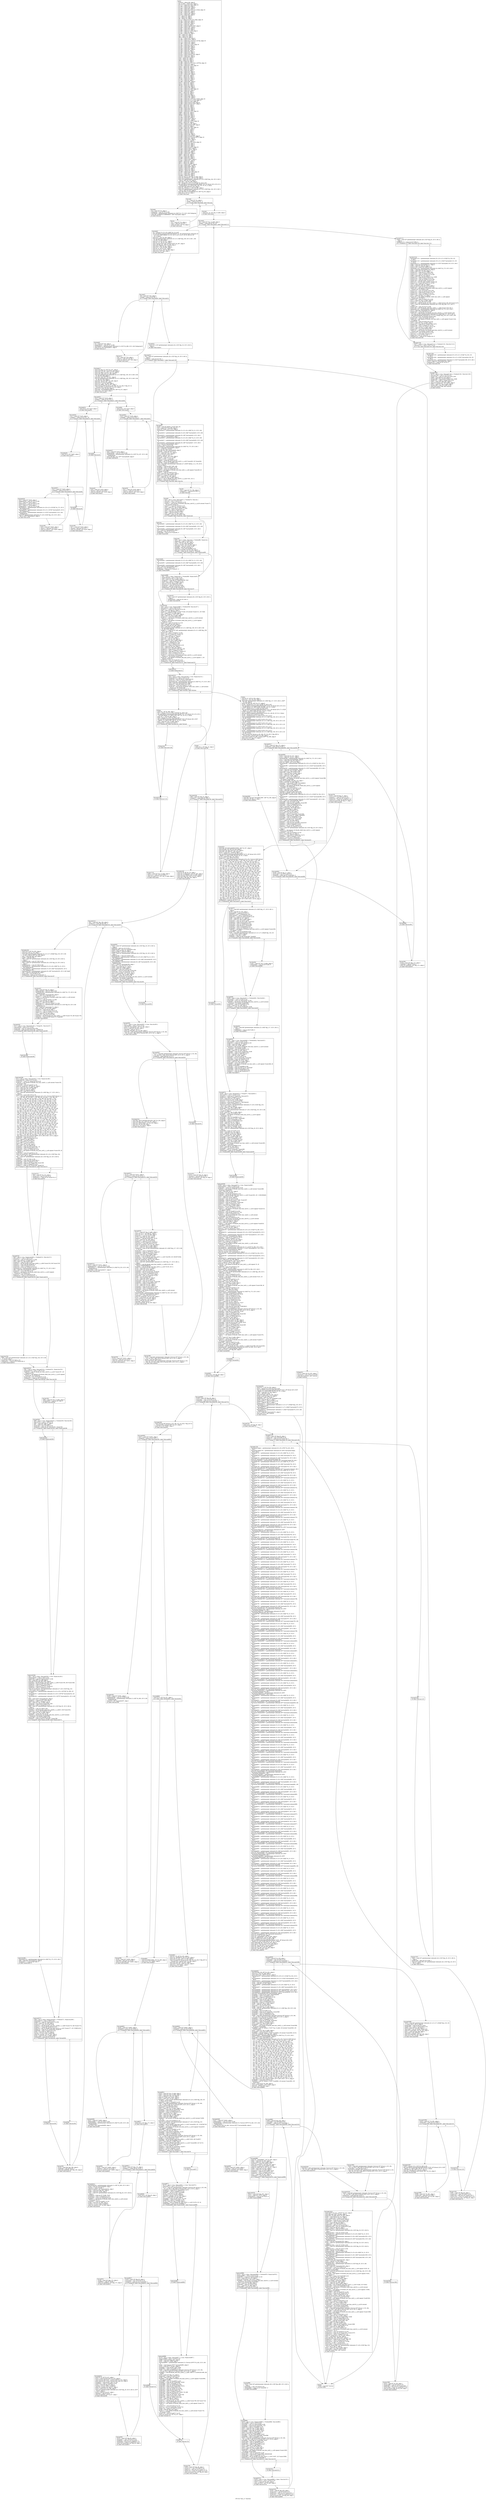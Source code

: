 digraph "CFG for 'func_11' function" {
	label="CFG for 'func_11' function";

	Node0xb98bfe0 [shape=record,label="{entry:\l  %retval = alloca i64, align 8\l  %p_12.addr = alloca i32, align 4\l  %l_173 = alloca [4 x i64], align 16\l  %l_184 = alloca i32, align 4\l  %l_275 = alloca i16*, align 8\l  %l_309 = alloca i64, align 8\l  %l_324 = alloca [9 x [10 x [2 x i32]]], align 16\l  %l_378 = alloca i8**, align 8\l  %l_381 = alloca i32, align 4\l  %l_422 = alloca i16*, align 8\l  %l_470 = alloca i64, align 8\l  %i = alloca i32, align 4\l  %j = alloca i32, align 4\l  %k = alloca i32, align 4\l  %l_15 = alloca [3 x [3 x [6 x i8]]], align 16\l  %l_185 = alloca i32, align 4\l  %l_248 = alloca i8*, align 8\l  %l_327 = alloca i32, align 4\l  %l_354 = alloca i8, align 1\l  %l_397 = alloca %struct.S0**, align 8\l  %l_458 = alloca i16*, align 8\l  %l_467 = alloca i64, align 8\l  %l_495 = alloca i32, align 4\l  %l_496 = alloca [2 x i32], align 4\l  %l_521 = alloca i8, align 1\l  %l_563 = alloca i16, align 2\l  %i4 = alloca i32, align 4\l  %j5 = alloca i32, align 4\l  %k6 = alloca i32, align 4\l  %l_167 = alloca i32*, align 8\l  %l_166 = alloca i32**, align 8\l  %l_172 = alloca [4 x [10 x [2 x i32*]]], align 16\l  %l_174 = alloca i32*, align 8\l  %l_186 = alloca i16*, align 8\l  %l_187 = alloca [3 x i16*], align 16\l  %l_246 = alloca i8*, align 8\l  %l_247 = alloca i8**, align 8\l  %l_250 = alloca i8*, align 8\l  %l_249 = alloca i8**, align 8\l  %l_329 = alloca i8, align 1\l  %l_346 = alloca i32, align 4\l  %l_347 = alloca i16, align 2\l  %l_410 = alloca %struct.S0*, align 8\l  %l_416 = alloca i32, align 4\l  %l_515 = alloca i64, align 8\l  %i18 = alloca i32, align 4\l  %j19 = alloca i32, align 4\l  %k20 = alloca i32, align 4\l  %l_266 = alloca i8, align 1\l  %l_289 = alloca [3 x [3 x [10 x i16**]]], align 16\l  %l_302 = alloca i32, align 4\l  %l_326 = alloca [8 x i32], align 16\l  %i141 = alloca i32, align 4\l  %j142 = alloca i32, align 4\l  %k143 = alloca i32, align 4\l  %l_273 = alloca i8, align 1\l  %l_305 = alloca i32, align 4\l  %l_308 = alloca i32, align 4\l  %l_322 = alloca i16*, align 8\l  %i150 = alloca i32, align 4\l  %j151 = alloca i32, align 4\l  %k152 = alloca i32, align 4\l  %l_263 = alloca i32, align 4\l  %l_274 = alloca i8, align 1\l  %l_288 = alloca i64*, align 8\l  %i157 = alloca i32, align 4\l  %j158 = alloca i32, align 4\l  %k159 = alloca i32, align 4\l  %l_320 = alloca i64, align 8\l  %l_321 = alloca i16*, align 8\l  %l_323 = alloca [3 x i64], align 16\l  %l_325 = alloca i32, align 4\l  %l_328 = alloca i8, align 1\l  %i311 = alloca i32, align 4\l  %l_334 = alloca i8, align 1\l  %l_335 = alloca i32, align 4\l  %l_345 = alloca i64*, align 8\l  %l_371 = alloca i16*, align 8\l  %l_382 = alloca [6 x [10 x [4 x i32]]], align 16\l  %l_383 = alloca [9 x [7 x i32]], align 16\l  %l_394 = alloca [5 x i8*], align 16\l  %l_399 = alloca %struct.S0*, align 8\l  %l_398 = alloca %struct.S0**, align 8\l  %i354 = alloca i32, align 4\l  %j355 = alloca i32, align 4\l  %k356 = alloca i32, align 4\l  %l_336 = alloca i64, align 8\l  %l_332 = alloca i32, align 4\l  %l_333 = alloca [9 x i32], align 16\l  %i366 = alloca i32, align 4\l  %j367 = alloca i32, align 4\l  %k368 = alloca i32, align 4\l  %l_357 = alloca i64, align 8\l  %l_358 = alloca i8*, align 8\l  %l_379 = alloca i8***, align 8\l  %l_380 = alloca i8**, align 8\l  %l_401 = alloca [6 x i32*], align 16\l  %i424 = alloca i32, align 4\l  %l_404 = alloca [1 x i8], align 1\l  %l_412 = alloca %struct.S0*, align 8\l  %i591 = alloca i32, align 4\l  %l_403 = alloca [9 x i64], align 16\l  %l_409 = alloca i32, align 4\l  %i602 = alloca i32, align 4\l  %l_417 = alloca i8, align 1\l  %l_432 = alloca i8, align 1\l  %l_435 = alloca i32, align 4\l  %l_438 = alloca i16*, align 8\l  %l_446 = alloca %struct.S0*, align 8\l  %l_445 = alloca [5 x %struct.S0**], align 16\l  %l_453 = alloca i8**, align 8\l  %l_452 = alloca i8***, align 8\l  %i642 = alloca i32, align 4\l  %l_455 = alloca [6 x [8 x i8*]], align 16\l  %l_459 = alloca i32, align 4\l  %l_491 = alloca i32, align 4\l  %l_492 = alloca i32, align 4\l  %l_497 = alloca [8 x i32], align 16\l  %l_510 = alloca i16***, align 8\l  %l_509 = alloca i16****, align 8\l  %l_520 = alloca i8**, align 8\l  %l_546 = alloca i16, align 2\l  %l_564 = alloca i32*, align 8\l  %i926 = alloca i32, align 4\l  %j927 = alloca i32, align 4\l  %l_454 = alloca i8*, align 8\l  %l_468 = alloca i32, align 4\l  %l_471 = alloca i16***, align 8\l  %l_462 = alloca i32, align 4\l  %i970 = alloca i32, align 4\l  %j971 = alloca i32, align 4\l  %l_472 = alloca i16****, align 8\l  %l_494 = alloca i64*, align 8\l  %l_493 = alloca i64**, align 8\l  %i1023 = alloca i32, align 4\l  %j1024 = alloca i32, align 4\l  %k1025 = alloca i32, align 4\l  %l_506 = alloca [10 x i16], align 16\l  %l_511 = alloca i8**, align 8\l  %l_514 = alloca i64, align 8\l  %i1098 = alloca i32, align 4\l  store i32 %p_12, i32* %p_12.addr, align 4\l  store i32 523300413, i32* %l_184, align 4\l  store i16* getelementptr inbounds ([5 x [4 x i16]]* @g_144, i32 0, i64 0,\l... i64 0), i16** %l_275, align 8\l  store i64 1, i64* %l_309, align 8\l  %0 = bitcast [9 x [10 x [2 x i32]]]* %l_324 to i8*\l  call void @llvm.memcpy.p0i8.p0i8.i64(i8* %0, i8* bitcast ([9 x [10 x [2 x\l... i32]]]* @func_11.l_324 to i8*), i64 720, i32 16, i1 false)\l  store i8** null, i8*** %l_378, align 8\l  store i32 -355541277, i32* %l_381, align 4\l  store i16* getelementptr inbounds ([5 x [4 x i16]]* @g_144, i32 0, i64 3,\l... i64 0), i16** %l_422, align 8\l  store i64 3097117355969781155, i64* %l_470, align 8\l  store i32 0, i32* %i, align 4\l  br label %for.cond\l}"];
	Node0xb98bfe0 -> Node0xb98c010;
	Node0xb98c010 [shape=record,label="{for.cond:                                         \l  %1 = load i32* %i, align 4\l  %cmp = icmp slt i32 %1, 4\l  br i1 %cmp, label %for.body, label %for.end\l|{<s0>T|<s1>F}}"];
	Node0xb98c010:s0 -> Node0xb98c040;
	Node0xb98c010:s1 -> Node0xb98c0a0;
	Node0xb98c040 [shape=record,label="{for.body:                                         \l  %2 = load i32* %i, align 4\l  %idxprom = sext i32 %2 to i64\l  %arrayidx = getelementptr inbounds [4 x i64]* %l_173, i32 0, i64 %idxprom\l  store i64 -4538635112580940027, i64* %arrayidx, align 8\l  br label %for.inc\l}"];
	Node0xb98c040 -> Node0xb98c070;
	Node0xb98c070 [shape=record,label="{for.inc:                                          \l  %3 = load i32* %i, align 4\l  %inc = add nsw i32 %3, 1\l  store i32 %inc, i32* %i, align 4\l  br label %for.cond\l}"];
	Node0xb98c070 -> Node0xb98c010;
	Node0xb98c0a0 [shape=record,label="{for.end:                                          \l  store i32 -14, i32* %p_12.addr, align 4\l  br label %for.cond1\l}"];
	Node0xb98c0a0 -> Node0xb98c0d0;
	Node0xb98c0d0 [shape=record,label="{for.cond1:                                        \l  %4 = load i32* %p_12.addr, align 4\l  %cmp2 = icmp sgt i32 %4, 26\l  br i1 %cmp2, label %for.body3, label %for.end1112\l|{<s0>T|<s1>F}}"];
	Node0xb98c0d0:s0 -> Node0xb98c100;
	Node0xb98c0d0:s1 -> Node0xb98dd50;
	Node0xb98c100 [shape=record,label="{for.body3:                                        \l  %5 = bitcast [3 x [3 x [6 x i8]]]* %l_15 to i8*\l  call void @llvm.memcpy.p0i8.p0i8.i64(i8* %5, i8* getelementptr inbounds ([3\l... x [3 x [6 x i8]]]* @func_11.l_15, i32 0, i32 0, i32 0, i32 0), i64 54, i32\l... 16, i1 false)\l  store i32 1, i32* %l_185, align 4\l  store i8* getelementptr inbounds ([2 x [1 x i8]]* @g_136, i32 0, i64 1, i64\l... 0), i8** %l_248, align 8\l  store i32 -8, i32* %l_327, align 4\l  store i8 -121, i8* %l_354, align 1\l  store %struct.S0** null, %struct.S0*** %l_397, align 8\l  store i16* @g_48, i16** %l_458, align 8\l  store i64 0, i64* %l_467, align 8\l  store i32 -2, i32* %l_495, align 4\l  store i8 -31, i8* %l_521, align 1\l  store i16 16116, i16* %l_563, align 2\l  store i32 0, i32* %i4, align 4\l  br label %for.cond7\l}"];
	Node0xb98c100 -> Node0xb98c130;
	Node0xb98c130 [shape=record,label="{for.cond7:                                        \l  %6 = load i32* %i4, align 4\l  %cmp8 = icmp slt i32 %6, 2\l  br i1 %cmp8, label %for.body9, label %for.end14\l|{<s0>T|<s1>F}}"];
	Node0xb98c130:s0 -> Node0xb98c160;
	Node0xb98c130:s1 -> Node0xb98c1c0;
	Node0xb98c160 [shape=record,label="{for.body9:                                        \l  %7 = load i32* %i4, align 4\l  %idxprom10 = sext i32 %7 to i64\l  %arrayidx11 = getelementptr inbounds [2 x i32]* %l_496, i32 0, i64 %idxprom10\l  store i32 9, i32* %arrayidx11, align 4\l  br label %for.inc12\l}"];
	Node0xb98c160 -> Node0xb98c190;
	Node0xb98c190 [shape=record,label="{for.inc12:                                        \l  %8 = load i32* %i4, align 4\l  %inc13 = add nsw i32 %8, 1\l  store i32 %inc13, i32* %i4, align 4\l  br label %for.cond7\l}"];
	Node0xb98c190 -> Node0xb98c130;
	Node0xb98c1c0 [shape=record,label="{for.end14:                                        \l  store i32 0, i32* getelementptr inbounds ([4 x i32]* @g_16, i32 0, i64 3),\l... align 4\l  br label %for.cond15\l}"];
	Node0xb98c1c0 -> Node0xb98c1f0;
	Node0xb98c1f0 [shape=record,label="{for.cond15:                                       \l  %9 = load i32* getelementptr inbounds ([4 x i32]* @g_16, i32 0, i64 3),\l... align 4\l  %cmp16 = icmp sle i32 %9, 2\l  br i1 %cmp16, label %for.body17, label %for.end1109\l|{<s0>T|<s1>F}}"];
	Node0xb98c1f0:s0 -> Node0xb98c220;
	Node0xb98c1f0:s1 -> Node0xb98dcf0;
	Node0xb98c220 [shape=record,label="{for.body17:                                       \l  store i32* @g_53, i32** %l_167, align 8\l  store i32** %l_167, i32*** %l_166, align 8\l  store i32* @g_175, i32** %l_174, align 8\l  store i16* null, i16** %l_186, align 8\l  store i8* getelementptr inbounds ([2 x [1 x i8]]* @g_136, i32 0, i64 0, i64\l... 0), i8** %l_246, align 8\l  store i8** null, i8*** %l_247, align 8\l  store i8* getelementptr inbounds ([2 x [1 x i8]]* @g_136, i32 0, i64 0, i64\l... 0), i8** %l_250, align 8\l  store i8** %l_250, i8*** %l_249, align 8\l  store i8 6, i8* %l_329, align 1\l  store i32 1, i32* %l_346, align 4\l  store i16 19965, i16* %l_347, align 2\l  store %struct.S0* bitcast (\{ i32, i64, i32, [4 x i8] \}* @g_411 to\l... %struct.S0*), %struct.S0** %l_410, align 8\l  store i32 3, i32* %l_416, align 4\l  store i64 -7107828585616561545, i64* %l_515, align 8\l  store i32 0, i32* %i18, align 4\l  br label %for.cond21\l}"];
	Node0xb98c220 -> Node0xb98c250;
	Node0xb98c250 [shape=record,label="{for.cond21:                                       \l  %10 = load i32* %i18, align 4\l  %cmp22 = icmp slt i32 %10, 4\l  br i1 %cmp22, label %for.body23, label %for.end44\l|{<s0>T|<s1>F}}"];
	Node0xb98c250:s0 -> Node0xb98c280;
	Node0xb98c250:s1 -> Node0xb98c460;
	Node0xb98c280 [shape=record,label="{for.body23:                                       \l  store i32 0, i32* %j19, align 4\l  br label %for.cond24\l}"];
	Node0xb98c280 -> Node0xb98c2b0;
	Node0xb98c2b0 [shape=record,label="{for.cond24:                                       \l  %11 = load i32* %j19, align 4\l  %cmp25 = icmp slt i32 %11, 10\l  br i1 %cmp25, label %for.body26, label %for.end41\l|{<s0>T|<s1>F}}"];
	Node0xb98c2b0:s0 -> Node0xb98c2e0;
	Node0xb98c2b0:s1 -> Node0xb98c400;
	Node0xb98c2e0 [shape=record,label="{for.body26:                                       \l  store i32 0, i32* %k20, align 4\l  br label %for.cond27\l}"];
	Node0xb98c2e0 -> Node0xb98c310;
	Node0xb98c310 [shape=record,label="{for.cond27:                                       \l  %12 = load i32* %k20, align 4\l  %cmp28 = icmp slt i32 %12, 2\l  br i1 %cmp28, label %for.body29, label %for.end38\l|{<s0>T|<s1>F}}"];
	Node0xb98c310:s0 -> Node0xb98c340;
	Node0xb98c310:s1 -> Node0xb98c3a0;
	Node0xb98c340 [shape=record,label="{for.body29:                                       \l  %13 = load i32* %k20, align 4\l  %idxprom30 = sext i32 %13 to i64\l  %14 = load i32* %j19, align 4\l  %idxprom31 = sext i32 %14 to i64\l  %15 = load i32* %i18, align 4\l  %idxprom32 = sext i32 %15 to i64\l  %arrayidx33 = getelementptr inbounds [4 x [10 x [2 x i32*]]]* %l_172, i32 0,\l... i64 %idxprom32\l  %arrayidx34 = getelementptr inbounds [10 x [2 x i32*]]* %arrayidx33, i32 0,\l... i64 %idxprom31\l  %arrayidx35 = getelementptr inbounds [2 x i32*]* %arrayidx34, i32 0, i64\l... %idxprom30\l  store i32* getelementptr inbounds ([7 x [6 x i32]]* @g_153, i32 0, i64 1,\l... i64 2), i32** %arrayidx35, align 8\l  br label %for.inc36\l}"];
	Node0xb98c340 -> Node0xb98c370;
	Node0xb98c370 [shape=record,label="{for.inc36:                                        \l  %16 = load i32* %k20, align 4\l  %inc37 = add nsw i32 %16, 1\l  store i32 %inc37, i32* %k20, align 4\l  br label %for.cond27\l}"];
	Node0xb98c370 -> Node0xb98c310;
	Node0xb98c3a0 [shape=record,label="{for.end38:                                        \l  br label %for.inc39\l}"];
	Node0xb98c3a0 -> Node0xb98c3d0;
	Node0xb98c3d0 [shape=record,label="{for.inc39:                                        \l  %17 = load i32* %j19, align 4\l  %inc40 = add nsw i32 %17, 1\l  store i32 %inc40, i32* %j19, align 4\l  br label %for.cond24\l}"];
	Node0xb98c3d0 -> Node0xb98c2b0;
	Node0xb98c400 [shape=record,label="{for.end41:                                        \l  br label %for.inc42\l}"];
	Node0xb98c400 -> Node0xb98c430;
	Node0xb98c430 [shape=record,label="{for.inc42:                                        \l  %18 = load i32* %i18, align 4\l  %inc43 = add nsw i32 %18, 1\l  store i32 %inc43, i32* %i18, align 4\l  br label %for.cond21\l}"];
	Node0xb98c430 -> Node0xb98c250;
	Node0xb98c460 [shape=record,label="{for.end44:                                        \l  store i32 0, i32* %i18, align 4\l  br label %for.cond45\l}"];
	Node0xb98c460 -> Node0xb98c490;
	Node0xb98c490 [shape=record,label="{for.cond45:                                       \l  %19 = load i32* %i18, align 4\l  %cmp46 = icmp slt i32 %19, 3\l  br i1 %cmp46, label %for.body47, label %for.end52\l|{<s0>T|<s1>F}}"];
	Node0xb98c490:s0 -> Node0xb98c4c0;
	Node0xb98c490:s1 -> Node0xb98c520;
	Node0xb98c4c0 [shape=record,label="{for.body47:                                       \l  %20 = load i32* %i18, align 4\l  %idxprom48 = sext i32 %20 to i64\l  %arrayidx49 = getelementptr inbounds [3 x i16*]* %l_187, i32 0, i64\l... %idxprom48\l  store i16* @g_154, i16** %arrayidx49, align 8\l  br label %for.inc50\l}"];
	Node0xb98c4c0 -> Node0xb98c4f0;
	Node0xb98c4f0 [shape=record,label="{for.inc50:                                        \l  %21 = load i32* %i18, align 4\l  %inc51 = add nsw i32 %21, 1\l  store i32 %inc51, i32* %i18, align 4\l  br label %for.cond45\l}"];
	Node0xb98c4f0 -> Node0xb98c490;
	Node0xb98c520 [shape=record,label="{for.end52:                                        \l  %call = call i32* @func_21(i32* @g_10)\l  %22 = load i32*** %l_166, align 8\l  store i32* %call, i32** %22, align 8\l  %arrayidx53 = getelementptr inbounds [3 x [3 x [6 x i8]]]* %l_15, i32 0, i64\l... 0\l  %arrayidx54 = getelementptr inbounds [3 x [6 x i8]]* %arrayidx53, i32 0, i64\l... 2\l  %arrayidx55 = getelementptr inbounds [6 x i8]* %arrayidx54, i32 0, i64 2\l  %23 = load i8* %arrayidx55, align 1\l  %arrayidx56 = getelementptr inbounds [3 x [3 x [6 x i8]]]* %l_15, i32 0, i64\l... 1\l  %arrayidx57 = getelementptr inbounds [3 x [6 x i8]]* %arrayidx56, i32 0, i64\l... 0\l  %arrayidx58 = getelementptr inbounds [6 x i8]* %arrayidx57, i32 0, i64 5\l  %24 = load i8* %arrayidx58, align 1\l  %conv = sext i8 %24 to i64\l  %arrayidx59 = getelementptr inbounds [4 x i64]* %l_173, i32 0, i64 2\l  %25 = load i64* %arrayidx59, align 8\l  %or = or i64 %25, %conv\l  store i64 %or, i64* %arrayidx59, align 8\l  %conv60 = trunc i64 %or to i32\l  %26 = load i32** %l_174, align 8\l  %27 = load i32* %26, align 4\l  %inc61 = add i32 %27, 1\l  store i32 %inc61, i32* %26, align 4\l  %conv62 = zext i32 %27 to i64\l  %or63 = or i64 -1, %conv62\l  %conv64 = trunc i64 %or63 to i32\l  %call65 = call i32 @safe_mod_func_int32_t_s_s(i32 %conv60, i32 %conv64)\l  %conv66 = trunc i32 %call65 to i8\l  %28 = load i64** getelementptr inbounds ([7 x i64*]* @func_11.l_178, i32 0,\l... i64 3), align 8\l  %cmp67 = icmp ne i64* %28, null\l  %conv68 = zext i1 %cmp67 to i32\l  %conv69 = trunc i32 %conv68 to i8\l  %call70 = call signext i8 @safe_mul_func_int8_t_s_s(i8 signext %conv66, i8\l... signext %conv69)\l  %conv71 = sext i8 %call70 to i32\l  %29 = load i32* %p_12.addr, align 4\l  %conv72 = trunc i32 %29 to i16\l  %30 = load i32* %l_184, align 4\l  %31 = load i32* %p_12.addr, align 4\l  %call73 = call i32 @safe_div_func_uint32_t_u_u(i32 %31, i32 1)\l  %tobool = icmp ne i32 %call73, 0\l  br i1 %tobool, label %lor.end, label %lor.rhs\l|{<s0>T|<s1>F}}"];
	Node0xb98c520:s0 -> Node0xb98c580;
	Node0xb98c520:s1 -> Node0xb98c550;
	Node0xb98c550 [shape=record,label="{lor.rhs:                                          \l  %32 = load i32* %l_184, align 4\l  %tobool74 = icmp ne i32 %32, 0\l  br label %lor.end\l}"];
	Node0xb98c550 -> Node0xb98c580;
	Node0xb98c580 [shape=record,label="{lor.end:                                          \l  %33 = phi i1 [ true, %for.end52 ], [ %tobool74, %lor.rhs ]\l  %lor.ext = zext i1 %33 to i32\l  %conv75 = trunc i32 %lor.ext to i16\l  %call76 = call zeroext i16 @safe_add_func_uint16_t_u_u(i16 zeroext %conv72,\l... i16 zeroext %conv75)\l  %conv77 = zext i16 %call76 to i32\l  %34 = load i32* %p_12.addr, align 4\l  %cmp78 = icmp slt i32 %conv77, %34\l  %conv79 = zext i1 %cmp78 to i32\l  %35 = load i32* %l_184, align 4\l  %and = and i32 %conv79, %35\l  %36 = load i32* %l_184, align 4\l  %cmp80 = icmp slt i32 %and, %36\l  br i1 %cmp80, label %land.rhs, label %land.end\l|{<s0>T|<s1>F}}"];
	Node0xb98c580:s0 -> Node0xb98c5b0;
	Node0xb98c580:s1 -> Node0xb98c5e0;
	Node0xb98c5b0 [shape=record,label="{land.rhs:                                         \l  %arrayidx82 = getelementptr inbounds [3 x [3 x [6 x i8]]]* %l_15, i32 0, i64\l... 1\l  %arrayidx83 = getelementptr inbounds [3 x [6 x i8]]* %arrayidx82, i32 0, i64\l... 2\l  %arrayidx84 = getelementptr inbounds [6 x i8]* %arrayidx83, i32 0, i64 5\l  %37 = load i8* %arrayidx84, align 1\l  %conv85 = sext i8 %37 to i32\l  %tobool86 = icmp ne i32 %conv85, 0\l  br label %land.end\l}"];
	Node0xb98c5b0 -> Node0xb98c5e0;
	Node0xb98c5e0 [shape=record,label="{land.end:                                         \l  %38 = phi i1 [ false, %lor.end ], [ %tobool86, %land.rhs ]\l  %land.ext = zext i1 %38 to i32\l  %39 = load i32* %l_185, align 4\l  %or87 = or i32 %39, %land.ext\l  store i32 %or87, i32* %l_185, align 4\l  %conv88 = sext i32 %or87 to i64\l  %and89 = and i64 %conv88, 0\l  %conv90 = trunc i64 %and89 to i32\l  store i32 %conv90, i32* %l_184, align 4\l  %cmp91 = icmp sle i32 %conv71, %conv90\l  br i1 %cmp91, label %land.rhs93, label %land.end99\l|{<s0>T|<s1>F}}"];
	Node0xb98c5e0:s0 -> Node0xb98c610;
	Node0xb98c5e0:s1 -> Node0xb98c640;
	Node0xb98c610 [shape=record,label="{land.rhs93:                                       \l  %arrayidx94 = getelementptr inbounds [3 x [3 x [6 x i8]]]* %l_15, i32 0, i64\l... 0\l  %arrayidx95 = getelementptr inbounds [3 x [6 x i8]]* %arrayidx94, i32 0, i64\l... 2\l  %arrayidx96 = getelementptr inbounds [6 x i8]* %arrayidx95, i32 0, i64 1\l  %40 = load i8* %arrayidx96, align 1\l  %conv97 = sext i8 %40 to i32\l  %tobool98 = icmp ne i32 %conv97, 0\l  br label %land.end99\l}"];
	Node0xb98c610 -> Node0xb98c640;
	Node0xb98c640 [shape=record,label="{land.end99:                                       \l  %41 = phi i1 [ false, %land.end ], [ %tobool98, %land.rhs93 ]\l  %land.ext100 = zext i1 %41 to i32\l  %42 = load i32* %p_12.addr, align 4\l  %cmp101 = icmp sgt i32 %land.ext100, %42\l  %conv102 = zext i1 %cmp101 to i32\l  %43 = load i32* %p_12.addr, align 4\l  %or103 = or i32 %conv102, %43\l  %conv104 = sext i32 %or103 to i64\l  %and105 = and i64 %conv104, 53335\l  %tobool106 = icmp ne i64 %and105, 0\l  br i1 %tobool106, label %lor.end109, label %lor.rhs107\l|{<s0>T|<s1>F}}"];
	Node0xb98c640:s0 -> Node0xb98c6a0;
	Node0xb98c640:s1 -> Node0xb98c670;
	Node0xb98c670 [shape=record,label="{lor.rhs107:                                       \l  %44 = load i32* getelementptr inbounds ([6 x i32]* @g_62, i32 0, i64 1),\l... align 4\l  %tobool108 = icmp ne i32 %44, 0\l  br label %lor.end109\l}"];
	Node0xb98c670 -> Node0xb98c6a0;
	Node0xb98c6a0 [shape=record,label="{lor.end109:                                       \l  %45 = phi i1 [ true, %land.end99 ], [ %tobool108, %lor.rhs107 ]\l  %lor.ext110 = zext i1 %45 to i32\l  %conv111 = trunc i32 %lor.ext110 to i16\l  %46 = load i32* @g_61, align 4\l  %call112 = call i32* @func_17(i32* %call, i16 zeroext %conv111, i32 %46)\l  %47 = load i32*** %l_166, align 8\l  store i32* %call112, i32** %47, align 8\l  %48 = load i32* %p_12.addr, align 4\l  %conv113 = trunc i32 %48 to i16\l  %call114 = call zeroext i16 @safe_rshift_func_uint16_t_u_u(i16 zeroext\l... %conv113, i32 15)\l  %call115 = call signext i16 @safe_lshift_func_int16_t_s_s(i16 signext\l... %call114, i32 6)\l  %conv116 = sext i16 %call115 to i32\l  %49 = load i8** %l_246, align 8\l  store i8* %49, i8** %l_248, align 8\l  %50 = load i8*** %l_249, align 8\l  store i8* getelementptr inbounds ([2 x [1 x i8]]* @g_136, i32 0, i64 0, i64\l... 0), i8** %50, align 8\l  %cmp117 = icmp ne i8* %49, getelementptr inbounds ([2 x [1 x i8]]* @g_136,\l... i32 0, i64 0, i64 0)\l  %conv118 = zext i1 %cmp117 to i32\l  %xor = xor i32 %conv116, %conv118\l  %conv119 = trunc i32 %xor to i8\l  %51 = load i16** @g_47, align 8\l  store i16 -2, i16* %51, align 2\l  store i32 1, i32* %l_184, align 4\l  %52 = load i32* %p_12.addr, align 4\l  %tobool120 = icmp ne i32 %52, 0\l  %lnot = xor i1 %tobool120, true\l  %lnot.ext = zext i1 %lnot to i32\l  %conv121 = trunc i32 %lnot.ext to i16\l  %53 = load i32* %l_185, align 4\l  %54 = load i32*** @g_255, align 8\l  %cmp122 = icmp eq i32** %54, @g_256\l  %conv123 = zext i1 %cmp122 to i32\l  %cmp124 = icmp sge i32 %53, %conv123\l  %conv125 = zext i1 %cmp124 to i32\l  %conv126 = trunc i32 %conv125 to i16\l  %call127 = call zeroext i16 @safe_mul_func_uint16_t_u_u(i16 zeroext\l... %conv121, i16 zeroext %conv126)\l  %call128 = call signext i16 @safe_add_func_int16_t_s_s(i16 signext 1, i16\l... signext %call127)\l  %conv129 = sext i16 %call128 to i32\l  %tobool130 = icmp ne i32 %conv129, 0\l  br i1 %tobool130, label %land.rhs131, label %land.end132\l|{<s0>T|<s1>F}}"];
	Node0xb98c6a0:s0 -> Node0xb98c6d0;
	Node0xb98c6a0:s1 -> Node0xb98c700;
	Node0xb98c6d0 [shape=record,label="{land.rhs131:                                      \l  br label %land.end132\l}"];
	Node0xb98c6d0 -> Node0xb98c700;
	Node0xb98c700 [shape=record,label="{land.end132:                                      \l  %55 = phi i1 [ false, %lor.end109 ], [ true, %land.rhs131 ]\l  %land.ext133 = zext i1 %55 to i32\l  %and134 = and i32 65534, %land.ext133\l  %conv135 = sext i32 %and134 to i64\l  %arrayidx136 = getelementptr inbounds [4 x i64]* %l_173, i32 0, i64 1\l  %56 = load i64* %arrayidx136, align 8\l  %and137 = and i64 %conv135, %56\l  %conv138 = trunc i64 %and137 to i32\l  %call139 = call zeroext i8 @safe_rshift_func_uint8_t_u_s(i8 zeroext\l... %conv119, i32 %conv138)\l  %tobool140 = icmp ne i8 %call139, 0\l  br i1 %tobool140, label %if.then, label %if.else\l|{<s0>T|<s1>F}}"];
	Node0xb98c700:s0 -> Node0xb98c730;
	Node0xb98c700:s1 -> Node0xb98ce20;
	Node0xb98c730 [shape=record,label="{if.then:                                          \l  store i8 1, i8* %l_266, align 1\l  %57 = bitcast [3 x [3 x [10 x i16**]]]* %l_289 to i8*\l  call void @llvm.memcpy.p0i8.p0i8.i64(i8* %57, i8* bitcast ([3 x [3 x [10 x\l... i16**]]]* @func_11.l_289 to i8*), i64 720, i32 16, i1 false)\l  store i32 -1, i32* %l_302, align 4\l  %58 = bitcast [8 x i32]* %l_326 to i8*\l  call void @llvm.memcpy.p0i8.p0i8.i64(i8* %58, i8* bitcast ([8 x i32]*\l... @func_11.l_326 to i8*), i64 32, i32 16, i1 false)\l  %59 = load i32* %p_12.addr, align 4\l  %tobool144 = icmp ne i32 %59, 0\l  br i1 %tobool144, label %if.then145, label %if.end\l|{<s0>T|<s1>F}}"];
	Node0xb98c730:s0 -> Node0xb98c760;
	Node0xb98c730:s1 -> Node0xb98c790;
	Node0xb98c760 [shape=record,label="{if.then145:                                       \l  br label %for.end1109\l}"];
	Node0xb98c760 -> Node0xb98dcf0;
	Node0xb98c790 [shape=record,label="{if.end:                                           \l  store i32 2, i32* @g_53, align 4\l  br label %for.cond146\l}"];
	Node0xb98c790 -> Node0xb98c7c0;
	Node0xb98c7c0 [shape=record,label="{for.cond146:                                      \l  %60 = load i32* @g_53, align 4\l  %cmp147 = icmp sge i32 %60, 0\l  br i1 %cmp147, label %for.body149, label %for.end353\l|{<s0>T|<s1>F}}"];
	Node0xb98c7c0:s0 -> Node0xb98c7f0;
	Node0xb98c7c0:s1 -> Node0xb98cdf0;
	Node0xb98c7f0 [shape=record,label="{for.body149:                                      \l  store i8 -44, i8* %l_273, align 1\l  store i32 1178955524, i32* %l_305, align 4\l  store i32 523196064, i32* %l_308, align 4\l  store i16* @g_154, i16** %l_322, align 8\l  store i64 0, i64* @g_106, align 8\l  br label %for.cond153\l}"];
	Node0xb98c7f0 -> Node0xb98c820;
	Node0xb98c820 [shape=record,label="{for.cond153:                                      \l  %61 = load i64* @g_106, align 8\l  %cmp154 = icmp ule i64 %61, 4\l  br i1 %cmp154, label %for.body156, label %for.end287\l|{<s0>T|<s1>F}}"];
	Node0xb98c820:s0 -> Node0xb98c850;
	Node0xb98c820:s1 -> Node0xb98cbb0;
	Node0xb98c850 [shape=record,label="{for.body156:                                      \l  store i32 8, i32* %l_263, align 4\l  store i8 4, i8* %l_274, align 1\l  store i64* getelementptr inbounds ([1 x [1 x [7 x i64]]]* @g_116, i32 0, i64\l... 0, i64 0, i64 4), i64** %l_288, align 8\l  %62 = load i64* @g_106, align 8\l  %add = add i64 %62, 1\l  %63 = load i32* getelementptr inbounds ([4 x i32]* @g_16, i32 0, i64 3),\l... align 4\l  %idxprom160 = sext i32 %63 to i64\l  %64 = load i32* getelementptr inbounds ([4 x i32]* @g_16, i32 0, i64 3),\l... align 4\l  %idxprom161 = sext i32 %64 to i64\l  %arrayidx162 = getelementptr inbounds [3 x [3 x [6 x i8]]]* %l_15, i32 0,\l... i64 %idxprom161\l  %arrayidx163 = getelementptr inbounds [3 x [6 x i8]]* %arrayidx162, i32 0,\l... i64 %idxprom160\l  %arrayidx164 = getelementptr inbounds [6 x i8]* %arrayidx163, i32 0, i64 %add\l  %65 = load i8* %arrayidx164, align 1\l  %conv165 = sext i8 %65 to i32\l  %tobool166 = icmp ne i32 %conv165, 0\l  br i1 %tobool166, label %lor.end183, label %lor.rhs167\l|{<s0>T|<s1>F}}"];
	Node0xb98c850:s0 -> Node0xb98c8b0;
	Node0xb98c850:s1 -> Node0xb98c880;
	Node0xb98c880 [shape=record,label="{lor.rhs167:                                       \l  %66 = load i32* @g_53, align 4\l  %idxprom168 = sext i32 %66 to i64\l  %arrayidx169 = getelementptr inbounds [4 x i64]* %l_173, i32 0, i64\l... %idxprom168\l  %67 = load i64* %arrayidx169, align 8\l  %conv170 = trunc i64 %67 to i8\l  %call171 = call zeroext i8 @safe_rshift_func_uint8_t_u_s(i8 zeroext\l... %conv170, i32 0)\l  %conv172 = zext i8 %call171 to i64\l  %68 = load i32* @g_53, align 4\l  %add173 = add nsw i32 %68, 1\l  %idxprom174 = sext i32 %add173 to i64\l  %arrayidx175 = getelementptr inbounds [5 x i32]* @g_92, i32 0, i64\l... %idxprom174\l  %69 = load i32* %arrayidx175, align 4\l  store i32 %69, i32* %l_263, align 4\l  %cmp176 = icmp sgt i32 %69, 1\l  %conv177 = zext i1 %cmp176 to i32\l  %conv178 = sext i32 %conv177 to i64\l  %70 = load i32* %l_184, align 4\l  %conv179 = sext i32 %70 to i64\l  %call180 = call i64 @safe_div_func_int64_t_s_s(i64 %conv178, i64 %conv179)\l  %cmp181 = icmp sle i64 %conv172, %call180\l  br label %lor.end183\l}"];
	Node0xb98c880 -> Node0xb98c8b0;
	Node0xb98c8b0 [shape=record,label="{lor.end183:                                       \l  %71 = phi i1 [ true, %for.body156 ], [ %cmp181, %lor.rhs167 ]\l  %lor.ext184 = zext i1 %71 to i32\l  %conv185 = sext i32 %lor.ext184 to i64\l  %cmp186 = icmp sgt i64 %conv185, 233950716\l  br i1 %cmp186, label %land.rhs188, label %land.end189\l|{<s0>T|<s1>F}}"];
	Node0xb98c8b0:s0 -> Node0xb98c8e0;
	Node0xb98c8b0:s1 -> Node0xb98c910;
	Node0xb98c8e0 [shape=record,label="{land.rhs188:                                      \l  br label %land.end189\l}"];
	Node0xb98c8e0 -> Node0xb98c910;
	Node0xb98c910 [shape=record,label="{land.end189:                                      \l  %72 = phi i1 [ false, %lor.end183 ], [ true, %land.rhs188 ]\l  %land.ext190 = zext i1 %72 to i32\l  %conv191 = trunc i32 %land.ext190 to i8\l  %call192 = call zeroext i8 @safe_mul_func_uint8_t_u_u(i8 zeroext %conv191,\l... i8 zeroext 104)\l  %conv193 = zext i8 %call192 to i32\l  store i32 %conv193, i32* @g_87, align 4\l  %73 = load i32* %p_12.addr, align 4\l  %74 = load i16** %l_275, align 8\l  %75 = load i16* @g_63, align 2\l  %conv194 = zext i16 %75 to i64\l  %76 = load i64* getelementptr inbounds ([2 x i64]* @g_117, i32 0, i64 1),\l... align 8\l  %conv195 = trunc i64 %76 to i16\l  %77 = load i64* getelementptr inbounds ([10 x [8 x %struct.S0]]* bitcast (\<\{\l... \<\{ \{ i32, i64, i32, [4 x i8] \}, \{ i32, i64, i32, [4 x i8] \}, \{ i32, i64, i32,\l... [4 x i8] \}, \{ i32, i64, i32, [4 x i8] \}, \{ i32, i64, i32, [4 x i8] \}, \{ i32,\l... i64, i32, [4 x i8] \}, \{ i32, i64, i32, [4 x i8] \}, \{ i32, i64, i32, [4 x i8]\l... \} \}\>, \<\{ \{ i32, i64, i32, [4 x i8] \}, \{ i32, i64, i32, [4 x i8] \}, \{ i32,\l... i64, i32, [4 x i8] \}, \{ i32, i64, i32, [4 x i8] \}, \{ i32, i64, i32, [4 x i8]\l... \}, \{ i32, i64, i32, [4 x i8] \}, \{ i32, i64, i32, [4 x i8] \}, \{ i32, i64, i32,\l... [4 x i8] \} \}\>, \<\{ \{ i32, i64, i32, [4 x i8] \}, \{ i32, i64, i32, [4 x i8] \}, \{\l... i32, i64, i32, [4 x i8] \}, \{ i32, i64, i32, [4 x i8] \}, \{ i32, i64, i32, [4 x\l... i8] \}, \{ i32, i64, i32, [4 x i8] \}, \{ i32, i64, i32, [4 x i8] \}, \{ i32, i64,\l... i32, [4 x i8] \} \}\>, \<\{ \{ i32, i64, i32, [4 x i8] \}, \{ i32, i64, i32, [4 x i8]\l... \}, \{ i32, i64, i32, [4 x i8] \}, \{ i32, i64, i32, [4 x i8] \}, \{ i32, i64, i32,\l... [4 x i8] \}, \{ i32, i64, i32, [4 x i8] \}, \{ i32, i64, i32, [4 x i8] \}, \{ i32,\l... i64, i32, [4 x i8] \} \}\>, \<\{ \{ i32, i64, i32, [4 x i8] \}, \{ i32, i64, i32, [4\l... x i8] \}, \{ i32, i64, i32, [4 x i8] \}, \{ i32, i64, i32, [4 x i8] \}, \{ i32,\l... i64, i32, [4 x i8] \}, \{ i32, i64, i32, [4 x i8] \}, \{ i32, i64, i32, [4 x i8]\l... \}, \{ i32, i64, i32, [4 x i8] \} \}\>, \<\{ \{ i32, i64, i32, [4 x i8] \}, \{ i32,\l... i64, i32, [4 x i8] \}, \{ i32, i64, i32, [4 x i8] \}, \{ i32, i64, i32, [4 x i8]\l... \}, \{ i32, i64, i32, [4 x i8] \}, \{ i32, i64, i32, [4 x i8] \}, \{ i32, i64, i32,\l... [4 x i8] \}, \{ i32, i64, i32, [4 x i8] \} \}\>, \<\{ \{ i32, i64, i32, [4 x i8] \}, \{\l... i32, i64, i32, [4 x i8] \}, \{ i32, i64, i32, [4 x i8] \}, \{ i32, i64, i32, [4 x\l... i8] \}, \{ i32, i64, i32, [4 x i8] \}, \{ i32, i64, i32, [4 x i8] \}, \{ i32, i64,\l... i32, [4 x i8] \}, \{ i32, i64, i32, [4 x i8] \} \}\>, \<\{ \{ i32, i64, i32, [4 x i8]\l... \}, \{ i32, i64, i32, [4 x i8] \}, \{ i32, i64, i32, [4 x i8] \}, \{ i32, i64, i32,\l... [4 x i8] \}, \{ i32, i64, i32, [4 x i8] \}, \{ i32, i64, i32, [4 x i8] \}, \{ i32,\l... i64, i32, [4 x i8] \}, \{ i32, i64, i32, [4 x i8] \} \}\>, \<\{ \{ i32, i64, i32, [4\l... x i8] \}, \{ i32, i64, i32, [4 x i8] \}, \{ i32, i64, i32, [4 x i8] \}, \{ i32,\l... i64, i32, [4 x i8] \}, \{ i32, i64, i32, [4 x i8] \}, \{ i32, i64, i32, [4 x i8]\l... \}, \{ i32, i64, i32, [4 x i8] \}, \{ i32, i64, i32, [4 x i8] \} \}\>, \<\{ \{ i32,\l... i64, i32, [4 x i8] \}, \{ i32, i64, i32, [4 x i8] \}, \{ i32, i64, i32, [4 x i8]\l... \}, \{ i32, i64, i32, [4 x i8] \}, \{ i32, i64, i32, [4 x i8] \}, \{ i32, i64, i32,\l... [4 x i8] \}, \{ i32, i64, i32, [4 x i8] \}, \{ i32, i64, i32, [4 x i8] \} \}\> \}\>*\l... @g_238 to [10 x [8 x %struct.S0]]*), i32 0, i64 8, i64 2, i32 1), align 8\l  %cmp196 = icmp sgt i64 %77, 92\l  %conv197 = zext i1 %cmp196 to i32\l  %78 = load i8* %l_266, align 1\l  %conv198 = sext i8 %78 to i32\l  %79 = load i8* %l_273, align 1\l  %conv199 = zext i8 %79 to i32\l  %80 = load i32* %l_185, align 4\l  %conv200 = sext i32 %80 to i64\l  %cmp201 = icmp sgt i64 %conv200, -10\l  %conv202 = zext i1 %cmp201 to i32\l  %conv203 = trunc i32 %conv202 to i8\l  %call204 = call signext i8 @safe_mul_func_int8_t_s_s(i8 signext %conv203, i8\l... signext 3)\l  %conv205 = sext i8 %call204 to i16\l  store i16 %conv205, i16* getelementptr inbounds ([5 x [4 x i16]]* @g_144,\l... i32 0, i64 2, i64 3), align 2\l  %81 = load i32* getelementptr inbounds ([4 x i32]* @g_16, i32 0, i64 0),\l... align 4\l  %conv206 = sext i32 %81 to i64\l  %cmp207 = icmp uge i64 %conv206, 0\l  %conv208 = zext i1 %cmp207 to i32\l  %cmp209 = icmp ne i32 %conv199, %conv208\l  %conv210 = zext i1 %cmp209 to i32\l  %cmp211 = icmp slt i32 %conv198, %conv210\l  br i1 %cmp211, label %lor.end216, label %lor.rhs213\l|{<s0>T|<s1>F}}"];
	Node0xb98c910:s0 -> Node0xb98c970;
	Node0xb98c910:s1 -> Node0xb98c940;
	Node0xb98c940 [shape=record,label="{lor.rhs213:                                       \l  %82 = load i8* %l_273, align 1\l  %conv214 = zext i8 %82 to i32\l  %tobool215 = icmp ne i32 %conv214, 0\l  br label %lor.end216\l}"];
	Node0xb98c940 -> Node0xb98c970;
	Node0xb98c970 [shape=record,label="{lor.end216:                                       \l  %83 = phi i1 [ true, %land.end189 ], [ %tobool215, %lor.rhs213 ]\l  %lor.ext217 = zext i1 %83 to i32\l  %conv218 = sext i32 %lor.ext217 to i64\l  %84 = load i32* %p_12.addr, align 4\l  %conv219 = sext i32 %84 to i64\l  %call220 = call i64 @safe_mod_func_int64_t_s_s(i64 %conv218, i64 %conv219)\l  %cmp221 = icmp uge i64 %call220, 2\l  %conv222 = zext i1 %cmp221 to i32\l  %conv223 = trunc i32 %conv222 to i16\l  %arrayidx224 = getelementptr inbounds [4 x i64]* %l_173, i32 0, i64 0\l  %85 = load i64* %arrayidx224, align 8\l  %conv225 = trunc i64 %85 to i32\l  %call226 = call signext i16 @safe_lshift_func_int16_t_s_u(i16 signext\l... %conv223, i32 %conv225)\l  %conv227 = sext i16 %call226 to i32\l  %tobool228 = icmp ne i32 %conv227, 0\l  br i1 %tobool228, label %land.rhs229, label %land.end232\l|{<s0>T|<s1>F}}"];
	Node0xb98c970:s0 -> Node0xb98c9a0;
	Node0xb98c970:s1 -> Node0xb98c9d0;
	Node0xb98c9a0 [shape=record,label="{land.rhs229:                                      \l  %86 = load i16* getelementptr inbounds ([5 x [4 x i16]]* @g_144, i32 0, i64\l... 0, i64 0), align 2\l  %conv230 = sext i16 %86 to i32\l  %tobool231 = icmp ne i32 %conv230, 0\l  br label %land.end232\l}"];
	Node0xb98c9a0 -> Node0xb98c9d0;
	Node0xb98c9d0 [shape=record,label="{land.end232:                                      \l  %87 = phi i1 [ false, %lor.end216 ], [ %tobool231, %land.rhs229 ]\l  %land.ext233 = zext i1 %87 to i32\l  %call234 = call i32 @safe_div_func_uint32_t_u_u(i32 %conv197, i32\l... %land.ext233)\l  %call235 = call signext i16 @safe_lshift_func_int16_t_s_s(i16 signext\l... %conv195, i32 %call234)\l  %conv236 = sext i16 %call235 to i32\l  %tobool237 = icmp ne i32 %conv236, 0\l  br i1 %tobool237, label %lor.end240, label %lor.rhs238\l|{<s0>T|<s1>F}}"];
	Node0xb98c9d0:s0 -> Node0xb98ca30;
	Node0xb98c9d0:s1 -> Node0xb98ca00;
	Node0xb98ca00 [shape=record,label="{lor.rhs238:                                       \l  %88 = load i32* %p_12.addr, align 4\l  %tobool239 = icmp ne i32 %88, 0\l  br label %lor.end240\l}"];
	Node0xb98ca00 -> Node0xb98ca30;
	Node0xb98ca30 [shape=record,label="{lor.end240:                                       \l  %89 = phi i1 [ true, %land.end232 ], [ %tobool239, %lor.rhs238 ]\l  %lor.ext241 = zext i1 %89 to i32\l  %90 = load i16** @g_47, align 8\l  %91 = load i16* %90, align 2\l  %conv242 = zext i16 %91 to i32\l  %cmp243 = icmp sle i32 %lor.ext241, %conv242\l  br i1 %cmp243, label %land.rhs245, label %land.end246\l|{<s0>T|<s1>F}}"];
	Node0xb98ca30:s0 -> Node0xb98ca60;
	Node0xb98ca30:s1 -> Node0xb98ca90;
	Node0xb98ca60 [shape=record,label="{land.rhs245:                                      \l  br label %land.end246\l}"];
	Node0xb98ca60 -> Node0xb98ca90;
	Node0xb98ca90 [shape=record,label="{land.end246:                                      \l  %92 = phi i1 [ false, %lor.end240 ], [ true, %land.rhs245 ]\l  %land.ext247 = zext i1 %92 to i32\l  %conv248 = sext i32 %land.ext247 to i64\l  %93 = load i64** %l_288, align 8\l  store i64 %conv248, i64* %93, align 8\l  %call249 = call i64 @safe_sub_func_int64_t_s_s(i64 %conv194, i64 %conv248)\l  %cmp250 = icmp eq i16* %74, @g_154\l  %conv251 = zext i1 %cmp250 to i32\l  %cmp252 = icmp sle i32 %73, %conv251\l  %conv253 = zext i1 %cmp252 to i32\l  store i32 %conv253, i32* getelementptr inbounds ([7 x [6 x i32]]* @g_153,\l... i32 0, i64 1, i64 2), align 4\l  %arrayidx254 = getelementptr inbounds [3 x [3 x [10 x i16**]]]* %l_289, i32\l... 0, i64 2\l  %arrayidx255 = getelementptr inbounds [3 x [10 x i16**]]* %arrayidx254, i32\l... 0, i64 2\l  %arrayidx256 = getelementptr inbounds [10 x i16**]* %arrayidx255, i32 0, i64\l... 4\l  %94 = load i16*** %arrayidx256, align 8\l  %cmp257 = icmp ne i16** %94, @g_47\l  %conv258 = zext i1 %cmp257 to i32\l  %95 = load i32* %p_12.addr, align 4\l  %cmp259 = icmp eq i32 %conv258, %95\l  %conv260 = zext i1 %cmp259 to i32\l  %96 = load i32* getelementptr inbounds ([5 x i32]* @g_92, i32 0, i64 4),\l... align 4\l  %conv261 = zext i32 %96 to i64\l  %call262 = call i64 @safe_mod_func_uint64_t_u_u(i64 0, i64 %conv261)\l  %conv263 = trunc i64 %call262 to i16\l  %97 = load i32* %p_12.addr, align 4\l  %conv264 = trunc i32 %97 to i16\l  %call265 = call zeroext i16 @safe_add_func_uint16_t_u_u(i16 zeroext\l... %conv263, i16 zeroext %conv264)\l  %conv266 = zext i16 %call265 to i64\l  %cmp267 = icmp slt i64 4177852441, %conv266\l  br i1 %cmp267, label %land.rhs269, label %land.end272\l|{<s0>T|<s1>F}}"];
	Node0xb98ca90:s0 -> Node0xb98cac0;
	Node0xb98ca90:s1 -> Node0xb98caf0;
	Node0xb98cac0 [shape=record,label="{land.rhs269:                                      \l  %arrayidx270 = getelementptr inbounds [4 x i64]* %l_173, i32 0, i64 2\l  %98 = load i64* %arrayidx270, align 8\l  %tobool271 = icmp ne i64 %98, 0\l  br label %land.end272\l}"];
	Node0xb98cac0 -> Node0xb98caf0;
	Node0xb98caf0 [shape=record,label="{land.end272:                                      \l  %99 = phi i1 [ false, %land.end246 ], [ %tobool271, %land.rhs269 ]\l  %land.ext273 = zext i1 %99 to i32\l  %conv274 = sext i32 %land.ext273 to i64\l  %100 = load i32* %l_184, align 4\l  %conv275 = sext i32 %100 to i64\l  %call276 = call i64 @safe_sub_func_uint64_t_u_u(i64 %conv274, i64 %conv275)\l  %conv277 = trunc i64 %call276 to i32\l  %call278 = call i32 @safe_add_func_int32_t_s_s(i32 %conv277, i32 319691410)\l  %cmp279 = icmp slt i32 %conv260, %call278\l  %conv280 = zext i1 %cmp279 to i32\l  %101 = load i32* %l_302, align 4\l  %or281 = or i32 %101, %conv280\l  store i32 %or281, i32* %l_302, align 4\l  %102 = load i32* %p_12.addr, align 4\l  %tobool282 = icmp ne i32 %102, 0\l  br i1 %tobool282, label %if.then283, label %if.end284\l|{<s0>T|<s1>F}}"];
	Node0xb98caf0:s0 -> Node0xb98cb20;
	Node0xb98caf0:s1 -> Node0xb98cb50;
	Node0xb98cb20 [shape=record,label="{if.then283:                                       \l  br label %for.inc285\l}"];
	Node0xb98cb20 -> Node0xb98cb80;
	Node0xb98cb50 [shape=record,label="{if.end284:                                        \l  br label %for.inc285\l}"];
	Node0xb98cb50 -> Node0xb98cb80;
	Node0xb98cb80 [shape=record,label="{for.inc285:                                       \l  %103 = load i64* @g_106, align 8\l  %add286 = add i64 %103, 1\l  store i64 %add286, i64* @g_106, align 8\l  br label %for.cond153\l}"];
	Node0xb98cb80 -> Node0xb98c820;
	Node0xb98cbb0 [shape=record,label="{for.end287:                                       \l  %104 = load i32* getelementptr inbounds ([4 x i32]* @g_16, i32 0, i64 3),\l... align 4\l  %add288 = add nsw i32 %104, 1\l  %idxprom289 = sext i32 %add288 to i64\l  %105 = load i32* @g_53, align 4\l  %idxprom290 = sext i32 %105 to i64\l  %106 = load i32* getelementptr inbounds ([4 x i32]* @g_16, i32 0, i64 3),\l... align 4\l  %idxprom291 = sext i32 %106 to i64\l  %arrayidx292 = getelementptr inbounds [3 x [3 x [6 x i8]]]* %l_15, i32 0,\l... i64 %idxprom291\l  %arrayidx293 = getelementptr inbounds [3 x [6 x i8]]* %arrayidx292, i32 0,\l... i64 %idxprom290\l  %arrayidx294 = getelementptr inbounds [6 x i8]* %arrayidx293, i32 0, i64\l... %idxprom289\l  %107 = load i8* %arrayidx294, align 1\l  %conv295 = sext i8 %107 to i32\l  %108 = load i16** @g_47, align 8\l  %109 = load i16* %108, align 2\l  %conv296 = zext i16 %109 to i32\l  %and297 = and i32 %conv296, %conv295\l  %conv298 = trunc i32 %and297 to i16\l  store i16 %conv298, i16* %108, align 2\l  %110 = load i32* %p_12.addr, align 4\l  %conv299 = trunc i32 %110 to i16\l  %call300 = call zeroext i16 @safe_sub_func_uint16_t_u_u(i16 zeroext\l... %conv298, i16 zeroext %conv299)\l  %conv301 = zext i16 %call300 to i32\l  %tobool302 = icmp ne i32 %conv301, 0\l  br i1 %tobool302, label %lor.end304, label %lor.rhs303\l|{<s0>T|<s1>F}}"];
	Node0xb98cbb0:s0 -> Node0xb98cc10;
	Node0xb98cbb0:s1 -> Node0xb98cbe0;
	Node0xb98cbe0 [shape=record,label="{lor.rhs303:                                       \l  br label %lor.end304\l}"];
	Node0xb98cbe0 -> Node0xb98cc10;
	Node0xb98cc10 [shape=record,label="{lor.end304:                                       \l  %111 = phi i1 [ true, %for.end287 ], [ true, %lor.rhs303 ]\l  %lor.ext305 = zext i1 %111 to i32\l  store i32 %lor.ext305, i32* %l_185, align 4\l  %112 = load i32* %l_305, align 4\l  %inc306 = add i32 %112, 1\l  store i32 %inc306, i32* %l_305, align 4\l  store i64 2, i64* getelementptr inbounds (%struct.S0* bitcast (\{ i32, i64,\l... i32, [4 x i8] \}* @g_150 to %struct.S0*), i32 0, i32 1), align 8\l  br label %for.cond307\l}"];
	Node0xb98cc10 -> Node0xb98cc40;
	Node0xb98cc40 [shape=record,label="{for.cond307:                                      \l  %113 = load i64* getelementptr inbounds (%struct.S0* bitcast (\{ i32, i64,\l... i32, [4 x i8] \}* @g_150 to %struct.S0*), i32 0, i32 1), align 8\l  %cmp308 = icmp sge i64 %113, 0\l  br i1 %cmp308, label %for.body310, label %for.end350\l|{<s0>T|<s1>F}}"];
	Node0xb98cc40:s0 -> Node0xb98cc70;
	Node0xb98cc40:s1 -> Node0xb98cd90;
	Node0xb98cc70 [shape=record,label="{for.body310:                                      \l  store i64 -3952154926615852439, i64* %l_320, align 8\l  store i16* @g_154, i16** %l_321, align 8\l  store i32 1422552858, i32* %l_325, align 4\l  store i8 0, i8* %l_328, align 1\l  store i32 0, i32* %i311, align 4\l  br label %for.cond312\l}"];
	Node0xb98cc70 -> Node0xb98cca0;
	Node0xb98cca0 [shape=record,label="{for.cond312:                                      \l  %114 = load i32* %i311, align 4\l  %cmp313 = icmp slt i32 %114, 3\l  br i1 %cmp313, label %for.body315, label %for.end320\l|{<s0>T|<s1>F}}"];
	Node0xb98cca0:s0 -> Node0xb98ccd0;
	Node0xb98cca0:s1 -> Node0xb98cd30;
	Node0xb98ccd0 [shape=record,label="{for.body315:                                      \l  %115 = load i32* %i311, align 4\l  %idxprom316 = sext i32 %115 to i64\l  %arrayidx317 = getelementptr inbounds [3 x i64]* %l_323, i32 0, i64\l... %idxprom316\l  store i64 -1, i64* %arrayidx317, align 8\l  br label %for.inc318\l}"];
	Node0xb98ccd0 -> Node0xb98cd00;
	Node0xb98cd00 [shape=record,label="{for.inc318:                                       \l  %116 = load i32* %i311, align 4\l  %inc319 = add nsw i32 %116, 1\l  store i32 %inc319, i32* %i311, align 4\l  br label %for.cond312\l}"];
	Node0xb98cd00 -> Node0xb98cca0;
	Node0xb98cd30 [shape=record,label="{for.end320:                                       \l  %117 = load i32* %p_12.addr, align 4\l  store i32 %117, i32* @g_87, align 4\l  store i32 %117, i32* %l_308, align 4\l  %conv321 = sext i32 %117 to i64\l  %118 = load i64* %l_309, align 8\l  %and322 = and i64 %conv321, %118\l  %119 = load i32* %l_184, align 4\l  %conv323 = sext i32 %119 to i64\l  %or324 = or i64 %conv323, %and322\l  %conv325 = trunc i64 %or324 to i32\l  store i32 %conv325, i32* %l_184, align 4\l  %120 = load i32* %p_12.addr, align 4\l  %121 = load i32* %p_12.addr, align 4\l  %cmp326 = icmp ne i64* getelementptr inbounds ([2 x i64]* @g_117, i32 0, i64\l... 1), %l_309\l  %conv327 = zext i1 %cmp326 to i32\l  %cmp328 = icmp ne i32 %121, %conv327\l  %conv329 = zext i1 %cmp328 to i32\l  %122 = load i32* %p_12.addr, align 4\l  %or330 = or i32 %conv329, %122\l  %call331 = call i32 @safe_add_func_int32_t_s_s(i32 %or330, i32 1653075204)\l  %conv332 = sext i32 %call331 to i64\l  store i64 %conv332, i64* %l_320, align 8\l  %123 = load i32* %l_185, align 4\l  %124 = load i64* getelementptr inbounds ([2 x i64]* @g_117, i32 0, i64 1),\l... align 8\l  %call333 = call i64 @safe_mod_func_uint64_t_u_u(i64 %124, i64\l... 7925377936943899019)\l  %call334 = call i32 @safe_sub_func_int32_t_s_s(i32 %120, i32 1)\l  %125 = load i16** %l_275, align 8\l  %126 = load i16* %125, align 2\l  %conv335 = sext i16 %126 to i32\l  %and336 = and i32 %conv335, %call334\l  %conv337 = trunc i32 %and336 to i16\l  store i16 %conv337, i16* %125, align 2\l  %conv338 = sext i16 %conv337 to i32\l  %neg = xor i32 %conv338, -1\l  %127 = load i16** @g_47, align 8\l  %128 = load i16* %127, align 2\l  %conv339 = zext i16 %128 to i32\l  %cmp340 = icmp sle i32 %neg, %conv339\l  %conv341 = zext i1 %cmp340 to i32\l  %129 = load i16** %l_321, align 8\l  %130 = load i16** %l_322, align 8\l  %cmp342 = icmp ne i16* %129, %130\l  %conv343 = zext i1 %cmp342 to i32\l  %conv344 = trunc i32 %conv343 to i8\l  %call345 = call zeroext i8 @safe_rshift_func_uint8_t_u_u(i8 zeroext\l... %conv344, i32 7)\l  %arrayidx346 = getelementptr inbounds [3 x i64]* %l_323, i32 0, i64 0\l  %131 = load i64* %arrayidx346, align 8\l  %conv347 = trunc i64 %131 to i32\l  store i32 %conv347, i32* %l_302, align 4\l  %132 = load i32*** %l_166, align 8\l  store i32* null, i32** %132, align 8\l  %133 = load i8* %l_329, align 1\l  %inc348 = add i8 %133, 1\l  store i8 %inc348, i8* %l_329, align 1\l  br label %for.inc349\l}"];
	Node0xb98cd30 -> Node0xb98cd60;
	Node0xb98cd60 [shape=record,label="{for.inc349:                                       \l  %134 = load i64* getelementptr inbounds (%struct.S0* bitcast (\{ i32, i64,\l... i32, [4 x i8] \}* @g_150 to %struct.S0*), i32 0, i32 1), align 8\l  %sub = sub nsw i64 %134, 1\l  store i64 %sub, i64* getelementptr inbounds (%struct.S0* bitcast (\{ i32,\l... i64, i32, [4 x i8] \}* @g_150 to %struct.S0*), i32 0, i32 1), align 8\l  br label %for.cond307\l}"];
	Node0xb98cd60 -> Node0xb98cc40;
	Node0xb98cd90 [shape=record,label="{for.end350:                                       \l  br label %for.inc351\l}"];
	Node0xb98cd90 -> Node0xb98cdc0;
	Node0xb98cdc0 [shape=record,label="{for.inc351:                                       \l  %135 = load i32* @g_53, align 4\l  %sub352 = sub nsw i32 %135, 1\l  store i32 %sub352, i32* @g_53, align 4\l  br label %for.cond146\l}"];
	Node0xb98cdc0 -> Node0xb98c7c0;
	Node0xb98cdf0 [shape=record,label="{for.end353:                                       \l  br label %if.end585\l}"];
	Node0xb98cdf0 -> Node0xb98d1e0;
	Node0xb98ce20 [shape=record,label="{if.else:                                          \l  store i8 -47, i8* %l_334, align 1\l  store i32 1, i32* %l_335, align 4\l  store i64* getelementptr inbounds ([2 x i64]* @g_117, i32 0, i64 1), i64**\l... %l_345, align 8\l  store i16* @g_48, i16** %l_371, align 8\l  %136 = bitcast [6 x [10 x [4 x i32]]]* %l_382 to i8*\l  call void @llvm.memcpy.p0i8.p0i8.i64(i8* %136, i8* bitcast ([6 x [10 x [4 x\l... i32]]]* @func_11.l_382 to i8*), i64 960, i32 16, i1 false)\l  %137 = bitcast [9 x [7 x i32]]* %l_383 to i8*\l  call void @llvm.memcpy.p0i8.p0i8.i64(i8* %137, i8* bitcast ([9 x [7 x i32]]*\l... @func_11.l_383 to i8*), i64 252, i32 16, i1 false)\l  %138 = bitcast [5 x i8*]* %l_394 to i8*\l  call void @llvm.memset.p0i8.i64(i8* %138, i8 0, i64 40, i32 16, i1 false)\l  %139 = bitcast i8* %138 to [5 x i8*]*\l  %140 = getelementptr [5 x i8*]* %139, i32 0, i32 0\l  store i8* getelementptr inbounds ([2 x [1 x i8]]* @g_136, i32 0, i32 0, i32\l... 0), i8** %140\l  %141 = getelementptr [5 x i8*]* %139, i32 0, i32 1\l  store i8* getelementptr inbounds ([2 x [1 x i8]]* @g_136, i32 0, i32 0, i32\l... 0), i8** %141\l  %142 = getelementptr [5 x i8*]* %139, i32 0, i32 2\l  store i8* getelementptr inbounds ([2 x [1 x i8]]* @g_136, i32 0, i32 0, i32\l... 0), i8** %142\l  %143 = getelementptr [5 x i8*]* %139, i32 0, i32 3\l  store i8* getelementptr inbounds ([2 x [1 x i8]]* @g_136, i32 0, i32 0, i32\l... 0), i8** %143\l  %144 = getelementptr [5 x i8*]* %139, i32 0, i32 4\l  store i8* getelementptr inbounds ([2 x [1 x i8]]* @g_136, i32 0, i32 0, i32\l... 0), i8** %144\l  store %struct.S0* bitcast (\{ i32, i64, i32, [4 x i8] \}* @g_400 to\l... %struct.S0*), %struct.S0** %l_399, align 8\l  store %struct.S0** %l_399, %struct.S0*** %l_398, align 8\l  store i32 0, i32* @g_175, align 4\l  br label %for.cond357\l}"];
	Node0xb98ce20 -> Node0xb98ce50;
	Node0xb98ce50 [shape=record,label="{for.cond357:                                      \l  %145 = load i32* @g_175, align 4\l  %cmp358 = icmp ule i32 %145, 2\l  br i1 %cmp358, label %for.body360, label %for.end383\l|{<s0>T|<s1>F}}"];
	Node0xb98ce50:s0 -> Node0xb98ce80;
	Node0xb98ce50:s1 -> Node0xb98cfa0;
	Node0xb98ce80 [shape=record,label="{for.body360:                                      \l  store i64 -4372427781430972987, i64* %l_336, align 8\l  store i8 0, i8* @g_27, align 1\l  br label %for.cond361\l}"];
	Node0xb98ce80 -> Node0xb98ceb0;
	Node0xb98ceb0 [shape=record,label="{for.cond361:                                      \l  %146 = load i8* @g_27, align 1\l  %conv362 = sext i8 %146 to i32\l  %cmp363 = icmp sge i32 %conv362, 0\l  br i1 %cmp363, label %for.body365, label %for.end380\l|{<s0>T|<s1>F}}"];
	Node0xb98ceb0:s0 -> Node0xb98cee0;
	Node0xb98ceb0:s1 -> Node0xb98cf40;
	Node0xb98cee0 [shape=record,label="{for.body365:                                      \l  store i32 -2, i32* %l_332, align 4\l  %147 = bitcast [9 x i32]* %l_333 to i8*\l  call void @llvm.memcpy.p0i8.p0i8.i64(i8* %147, i8* bitcast ([9 x i32]*\l... @func_11.l_333 to i8*), i64 36, i32 16, i1 false)\l  %148 = load i64* %l_336, align 8\l  %dec = add i64 %148, -1\l  store i64 %dec, i64* %l_336, align 8\l  %149 = load i32* @g_175, align 4\l  %add369 = add i32 %149, 3\l  %idxprom370 = zext i32 %add369 to i64\l  %150 = load i8* @g_27, align 1\l  %idxprom371 = sext i8 %150 to i64\l  %151 = load i8* @g_27, align 1\l  %idxprom372 = sext i8 %151 to i64\l  %arrayidx373 = getelementptr inbounds [1 x [1 x [7 x i64]]]* @g_116, i32 0,\l... i64 %idxprom372\l  %arrayidx374 = getelementptr inbounds [1 x [7 x i64]]* %arrayidx373, i32 0,\l... i64 %idxprom371\l  %arrayidx375 = getelementptr inbounds [7 x i64]* %arrayidx374, i32 0, i64\l... %idxprom370\l  %152 = load i64* %arrayidx375, align 8\l  store i64 %152, i64* %retval\l  br label %return\l}"];
	Node0xb98cee0 -> Node0xb98de40;
	Node0xb98cf10 [shape=record,label="{for.inc376:                                       \l  %153 = load i8* @g_27, align 1\l  %conv377 = sext i8 %153 to i32\l  %sub378 = sub nsw i32 %conv377, 1\l  %conv379 = trunc i32 %sub378 to i8\l  store i8 %conv379, i8* @g_27, align 1\l  br label %for.cond361\l}"];
	Node0xb98cf10 -> Node0xb98ceb0;
	Node0xb98cf40 [shape=record,label="{for.end380:                                       \l  br label %for.inc381\l}"];
	Node0xb98cf40 -> Node0xb98cf70;
	Node0xb98cf70 [shape=record,label="{for.inc381:                                       \l  %154 = load i32* @g_175, align 4\l  %add382 = add i32 %154, 1\l  store i32 %add382, i32* @g_175, align 4\l  br label %for.cond357\l}"];
	Node0xb98cf70 -> Node0xb98ce50;
	Node0xb98cfa0 [shape=record,label="{for.end383:                                       \l  %155 = load i32* %l_327, align 4\l  %156 = load i32* %l_327, align 4\l  %arrayidx384 = getelementptr inbounds [4 x i64]* %l_173, i32 0, i64 0\l  %157 = load i64* %arrayidx384, align 8\l  %158 = load i16** %l_275, align 8\l  store i16 -14080, i16* %158, align 2\l  %arrayidx385 = getelementptr inbounds [9 x [10 x [2 x i32]]]* %l_324, i32 0,\l... i64 1\l  %arrayidx386 = getelementptr inbounds [10 x [2 x i32]]* %arrayidx385, i32 0,\l... i64 8\l  %arrayidx387 = getelementptr inbounds [2 x i32]* %arrayidx386, i32 0, i64 1\l  %159 = load i32* %arrayidx387, align 4\l  %160 = load i32* %p_12.addr, align 4\l  %conv388 = trunc i32 %160 to i16\l  %161 = load i32* %p_12.addr, align 4\l  %162 = load i32** %l_167, align 8\l  %163 = load i32* %162, align 4\l  %conv389 = trunc i32 %163 to i16\l  %call390 = call signext i16 @safe_mul_func_int16_t_s_s(i16 signext %conv388,\l... i16 signext %conv389)\l  store i16 %call390, i16* @g_154, align 2\l  %164 = load i64* %l_309, align 8\l  %cmp391 = icmp eq i64 %164, 3472360823\l  %conv392 = zext i1 %cmp391 to i32\l  %call393 = call signext i16 @safe_rshift_func_int16_t_s_s(i16 signext\l... %call390, i32 %conv392)\l  %conv394 = sext i16 %call393 to i64\l  %165 = load i64** %l_345, align 8\l  %166 = load i64* %165, align 8\l  %and395 = and i64 %166, %conv394\l  store i64 %and395, i64* %165, align 8\l  %arrayidx396 = getelementptr inbounds [9 x [10 x [2 x i32]]]* %l_324, i32 0,\l... i64 1\l  %arrayidx397 = getelementptr inbounds [10 x [2 x i32]]* %arrayidx396, i32 0,\l... i64 8\l  %arrayidx398 = getelementptr inbounds [2 x i32]* %arrayidx397, i32 0, i64 1\l  %167 = load i32* %arrayidx398, align 4\l  %conv399 = sext i32 %167 to i64\l  %cmp400 = icmp sgt i64 %and395, %conv399\l  %conv401 = zext i1 %cmp400 to i32\l  %conv402 = trunc i32 %conv401 to i8\l  %168 = load i8** %l_246, align 8\l  store i8 %conv402, i8* %168, align 1\l  %169 = load i8* @g_27, align 1\l  %conv403 = sext i8 %169 to i32\l  %170 = load i8* %l_334, align 1\l  %conv404 = sext i8 %170 to i32\l  %and405 = and i32 %conv403, %conv404\l  %cmp406 = icmp sgt i32 -14080, %and405\l  %conv407 = zext i1 %cmp406 to i32\l  %conv408 = sext i32 %conv407 to i64\l  %xor409 = xor i64 %157, %conv408\l  %171 = load i32* %l_346, align 4\l  %conv410 = zext i32 %171 to i64\l  %cmp411 = icmp ule i64 %xor409, %conv410\l  %conv412 = zext i1 %cmp411 to i32\l  %xor413 = xor i32 %156, %conv412\l  %conv414 = trunc i32 %xor413 to i16\l  %172 = load i32* getelementptr inbounds ([4 x i32]* @g_16, i32 0, i64 3),\l... align 4\l  %call415 = call signext i16 @safe_lshift_func_int16_t_s_s(i16 signext\l... %conv414, i32 %172)\l  %conv416 = sext i16 %call415 to i32\l  %173 = load i32* @g_31, align 4\l  %cmp417 = icmp ule i32 %conv416, %173\l  %conv418 = zext i1 %cmp417 to i32\l  %or419 = or i32 %155, %conv418\l  %tobool420 = icmp ne i32 %or419, 0\l  br i1 %tobool420, label %if.then421, label %if.else423\l|{<s0>T|<s1>F}}"];
	Node0xb98cfa0:s0 -> Node0xb98cfd0;
	Node0xb98cfa0:s1 -> Node0xb98d000;
	Node0xb98cfd0 [shape=record,label="{if.then421:                                       \l  %174 = load i16* %l_347, align 2\l  %conv422 = sext i16 %174 to i64\l  store i64 %conv422, i64* %retval\l  br label %return\l}"];
	Node0xb98cfd0 -> Node0xb98de40;
	Node0xb98d000 [shape=record,label="{if.else423:                                       \l  store i64 -6353382185985079483, i64* %l_357, align 8\l  store i8* @g_118, i8** %l_358, align 8\l  store i8*** %l_249, i8**** %l_379, align 8\l  store i8** null, i8*** %l_380, align 8\l  %175 = bitcast [6 x i32*]* %l_401 to i8*\l  call void @llvm.memcpy.p0i8.p0i8.i64(i8* %175, i8* bitcast ([6 x i32*]*\l... @func_11.l_401 to i8*), i64 48, i32 16, i1 false)\l  %176 = load i16* @g_154, align 2\l  %conv425 = sext i16 %176 to i32\l  %177 = load i32* getelementptr inbounds ([10 x [8 x %struct.S0]]* bitcast\l... (\<\{ \<\{ \{ i32, i64, i32, [4 x i8] \}, \{ i32, i64, i32, [4 x i8] \}, \{ i32, i64,\l... i32, [4 x i8] \}, \{ i32, i64, i32, [4 x i8] \}, \{ i32, i64, i32, [4 x i8] \}, \{\l... i32, i64, i32, [4 x i8] \}, \{ i32, i64, i32, [4 x i8] \}, \{ i32, i64, i32, [4 x\l... i8] \} \}\>, \<\{ \{ i32, i64, i32, [4 x i8] \}, \{ i32, i64, i32, [4 x i8] \}, \{ i32,\l... i64, i32, [4 x i8] \}, \{ i32, i64, i32, [4 x i8] \}, \{ i32, i64, i32, [4 x i8]\l... \}, \{ i32, i64, i32, [4 x i8] \}, \{ i32, i64, i32, [4 x i8] \}, \{ i32, i64, i32,\l... [4 x i8] \} \}\>, \<\{ \{ i32, i64, i32, [4 x i8] \}, \{ i32, i64, i32, [4 x i8] \}, \{\l... i32, i64, i32, [4 x i8] \}, \{ i32, i64, i32, [4 x i8] \}, \{ i32, i64, i32, [4 x\l... i8] \}, \{ i32, i64, i32, [4 x i8] \}, \{ i32, i64, i32, [4 x i8] \}, \{ i32, i64,\l... i32, [4 x i8] \} \}\>, \<\{ \{ i32, i64, i32, [4 x i8] \}, \{ i32, i64, i32, [4 x i8]\l... \}, \{ i32, i64, i32, [4 x i8] \}, \{ i32, i64, i32, [4 x i8] \}, \{ i32, i64, i32,\l... [4 x i8] \}, \{ i32, i64, i32, [4 x i8] \}, \{ i32, i64, i32, [4 x i8] \}, \{ i32,\l... i64, i32, [4 x i8] \} \}\>, \<\{ \{ i32, i64, i32, [4 x i8] \}, \{ i32, i64, i32, [4\l... x i8] \}, \{ i32, i64, i32, [4 x i8] \}, \{ i32, i64, i32, [4 x i8] \}, \{ i32,\l... i64, i32, [4 x i8] \}, \{ i32, i64, i32, [4 x i8] \}, \{ i32, i64, i32, [4 x i8]\l... \}, \{ i32, i64, i32, [4 x i8] \} \}\>, \<\{ \{ i32, i64, i32, [4 x i8] \}, \{ i32,\l... i64, i32, [4 x i8] \}, \{ i32, i64, i32, [4 x i8] \}, \{ i32, i64, i32, [4 x i8]\l... \}, \{ i32, i64, i32, [4 x i8] \}, \{ i32, i64, i32, [4 x i8] \}, \{ i32, i64, i32,\l... [4 x i8] \}, \{ i32, i64, i32, [4 x i8] \} \}\>, \<\{ \{ i32, i64, i32, [4 x i8] \}, \{\l... i32, i64, i32, [4 x i8] \}, \{ i32, i64, i32, [4 x i8] \}, \{ i32, i64, i32, [4 x\l... i8] \}, \{ i32, i64, i32, [4 x i8] \}, \{ i32, i64, i32, [4 x i8] \}, \{ i32, i64,\l... i32, [4 x i8] \}, \{ i32, i64, i32, [4 x i8] \} \}\>, \<\{ \{ i32, i64, i32, [4 x i8]\l... \}, \{ i32, i64, i32, [4 x i8] \}, \{ i32, i64, i32, [4 x i8] \}, \{ i32, i64, i32,\l... [4 x i8] \}, \{ i32, i64, i32, [4 x i8] \}, \{ i32, i64, i32, [4 x i8] \}, \{ i32,\l... i64, i32, [4 x i8] \}, \{ i32, i64, i32, [4 x i8] \} \}\>, \<\{ \{ i32, i64, i32, [4\l... x i8] \}, \{ i32, i64, i32, [4 x i8] \}, \{ i32, i64, i32, [4 x i8] \}, \{ i32,\l... i64, i32, [4 x i8] \}, \{ i32, i64, i32, [4 x i8] \}, \{ i32, i64, i32, [4 x i8]\l... \}, \{ i32, i64, i32, [4 x i8] \}, \{ i32, i64, i32, [4 x i8] \} \}\>, \<\{ \{ i32,\l... i64, i32, [4 x i8] \}, \{ i32, i64, i32, [4 x i8] \}, \{ i32, i64, i32, [4 x i8]\l... \}, \{ i32, i64, i32, [4 x i8] \}, \{ i32, i64, i32, [4 x i8] \}, \{ i32, i64, i32,\l... [4 x i8] \}, \{ i32, i64, i32, [4 x i8] \}, \{ i32, i64, i32, [4 x i8] \} \}\> \}\>*\l... @g_238 to [10 x [8 x %struct.S0]]*), i32 0, i64 8, i64 2, i32 0), align 4\l  %tobool426 = icmp ne i32 %177, 0\l  br i1 %tobool426, label %lor.end473, label %lor.rhs427\l|{<s0>T|<s1>F}}"];
	Node0xb98d000:s0 -> Node0xb98d120;
	Node0xb98d000:s1 -> Node0xb98d030;
	Node0xb98d030 [shape=record,label="{lor.rhs427:                                       \l  %178 = load i64* getelementptr inbounds ([2 x i64]* @g_117, i32 0, i64 1),\l... align 8\l  %179 = load i8* %l_354, align 1\l  %tobool428 = icmp ne i8 %179, 0\l  %lnot429 = xor i1 %tobool428, true\l  %lnot.ext430 = zext i1 %lnot429 to i32\l  %conv431 = trunc i32 %lnot.ext430 to i16\l  %180 = load i64* %l_357, align 8\l  %181 = load i32* %p_12.addr, align 4\l  %conv432 = sext i32 %181 to i64\l  %cmp433 = icmp ule i64 %180, %conv432\l  %conv434 = zext i1 %cmp433 to i32\l  %conv435 = sext i32 %conv434 to i64\l  %cmp436 = icmp sgt i64 0, %conv435\l  %conv437 = zext i1 %cmp436 to i32\l  %conv438 = trunc i32 %conv437 to i16\l  %call439 = call signext i16 @safe_mul_func_int16_t_s_s(i16 signext %conv438,\l... i16 signext -22102)\l  %conv440 = sext i16 %call439 to i64\l  %182 = load i64* getelementptr inbounds ([1 x [1 x [7 x i64]]]* @g_116, i32\l... 0, i64 0, i64 0, i64 5), align 8\l  %and441 = and i64 1, %182\l  %cmp442 = icmp slt i64 %conv440, %and441\l  br i1 %cmp442, label %lor.end446, label %lor.rhs444\l|{<s0>T|<s1>F}}"];
	Node0xb98d030:s0 -> Node0xb98d090;
	Node0xb98d030:s1 -> Node0xb98d060;
	Node0xb98d060 [shape=record,label="{lor.rhs444:                                       \l  %183 = load i32* %p_12.addr, align 4\l  %tobool445 = icmp ne i32 %183, 0\l  br label %lor.end446\l}"];
	Node0xb98d060 -> Node0xb98d090;
	Node0xb98d090 [shape=record,label="{lor.end446:                                       \l  %184 = phi i1 [ true, %lor.rhs427 ], [ %tobool445, %lor.rhs444 ]\l  %lor.ext447 = zext i1 %184 to i32\l  %conv448 = trunc i32 %lor.ext447 to i16\l  %call449 = call zeroext i16 @safe_mod_func_uint16_t_u_u(i16 zeroext\l... %conv431, i16 zeroext %conv448)\l  %conv450 = zext i16 %call449 to i32\l  %185 = load i32* %l_184, align 4\l  %cmp451 = icmp slt i32 %conv450, %185\l  br i1 %cmp451, label %lor.end455, label %lor.rhs453\l|{<s0>T|<s1>F}}"];
	Node0xb98d090:s0 -> Node0xb98d0f0;
	Node0xb98d090:s1 -> Node0xb98d0c0;
	Node0xb98d0c0 [shape=record,label="{lor.rhs453:                                       \l  %186 = load i64* getelementptr inbounds ([2 x i64]* @g_117, i32 0, i64 1),\l... align 8\l  %tobool454 = icmp ne i64 %186, 0\l  br label %lor.end455\l}"];
	Node0xb98d0c0 -> Node0xb98d0f0;
	Node0xb98d0f0 [shape=record,label="{lor.end455:                                       \l  %187 = phi i1 [ true, %lor.end446 ], [ %tobool454, %lor.rhs453 ]\l  %lor.ext456 = zext i1 %187 to i32\l  %conv457 = trunc i32 %lor.ext456 to i16\l  %188 = load i16** @g_47, align 8\l  %189 = load i16* %188, align 2\l  %call458 = call zeroext i16 @safe_mod_func_uint16_t_u_u(i16 zeroext\l... %conv457, i16 zeroext %189)\l  %conv459 = zext i16 %call458 to i32\l  %190 = load i32* %l_184, align 4\l  %cmp460 = icmp slt i32 %conv459, %190\l  %conv461 = zext i1 %cmp460 to i32\l  %191 = load i8** %l_358, align 8\l  %192 = load i8* %191, align 1\l  %conv462 = sext i8 %192 to i32\l  %xor463 = xor i32 %conv462, %conv461\l  %conv464 = trunc i32 %xor463 to i8\l  store i8 %conv464, i8* %191, align 1\l  %193 = load i32* %p_12.addr, align 4\l  %conv465 = trunc i32 %193 to i8\l  %call466 = call signext i8 @safe_sub_func_int8_t_s_s(i8 signext %conv464, i8\l... signext %conv465)\l  %conv467 = sext i8 %call466 to i64\l  %cmp468 = icmp sge i64 %178, %conv467\l  %conv469 = zext i1 %cmp468 to i32\l  %conv470 = sext i32 %conv469 to i64\l  %cmp471 = icmp slt i64 %conv470, 0\l  br label %lor.end473\l}"];
	Node0xb98d0f0 -> Node0xb98d120;
	Node0xb98d120 [shape=record,label="{lor.end473:                                       \l  %194 = phi i1 [ true, %if.else423 ], [ %cmp471, %lor.end455 ]\l  %lor.ext474 = zext i1 %194 to i32\l  %cmp475 = icmp eq i32 %conv425, %lor.ext474\l  %conv476 = zext i1 %cmp475 to i32\l  %195 = load i32** %l_174, align 8\l  store i32 %conv476, i32* %195, align 4\l  %conv477 = zext i32 %conv476 to i64\l  %cmp478 = icmp eq i64 %conv477, 1067044162\l  %conv479 = zext i1 %cmp478 to i32\l  store i32 %conv479, i32* getelementptr inbounds ([7 x [6 x i32]]* @g_153,\l... i32 0, i64 1, i64 2), align 4\l  %196 = load i32* %p_12.addr, align 4\l  %conv480 = trunc i32 %196 to i16\l  %197 = load i32* getelementptr inbounds ([7 x [6 x i32]]* @g_153, i32 0, i64\l... 6, i64 3), align 4\l  %198 = load i32* %p_12.addr, align 4\l  %conv481 = trunc i32 %198 to i16\l  %call482 = call signext i16 @safe_lshift_func_int16_t_s_u(i16 signext\l... %conv481, i32 2)\l  %conv483 = sext i16 %call482 to i32\l  %cmp484 = icmp eq i32 %197, %conv483\l  %conv485 = zext i1 %cmp484 to i32\l  %conv486 = trunc i32 %conv485 to i8\l  %199 = load i32* %l_327, align 4\l  %200 = load i16** %l_371, align 8\l  %cmp487 = icmp eq i16* %200, null\l  %conv488 = zext i1 %cmp487 to i32\l  %201 = load i32* %p_12.addr, align 4\l  %202 = load i32* getelementptr inbounds ([4 x i32]* @g_16, i32 0, i64 0),\l... align 4\l  %conv489 = trunc i32 %202 to i8\l  %203 = load i8*** %l_378, align 8\l  %204 = load i8**** %l_379, align 8\l  store i8** %203, i8*** %204, align 8\l  %205 = load i8*** %l_380, align 8\l  %cmp490 = icmp eq i8** %203, %205\l  %conv491 = zext i1 %cmp490 to i32\l  %conv492 = trunc i32 %conv491 to i8\l  %206 = load i32* %p_12.addr, align 4\l  %conv493 = trunc i32 %206 to i8\l  %call494 = call zeroext i8 @safe_mul_func_uint8_t_u_u(i8 zeroext %conv492,\l... i8 zeroext %conv493)\l  %conv495 = zext i8 %call494 to i32\l  %207 = load i8* %l_334, align 1\l  %conv496 = sext i8 %207 to i32\l  %and497 = and i32 %conv495, %conv496\l  %tobool498 = icmp ne i32 %and497, 0\l  br i1 %tobool498, label %land.rhs499, label %land.end500\l|{<s0>T|<s1>F}}"];
	Node0xb98d120:s0 -> Node0xb98d150;
	Node0xb98d120:s1 -> Node0xb98d180;
	Node0xb98d150 [shape=record,label="{land.rhs499:                                      \l  br label %land.end500\l}"];
	Node0xb98d150 -> Node0xb98d180;
	Node0xb98d180 [shape=record,label="{land.end500:                                      \l  %208 = phi i1 [ false, %lor.end473 ], [ true, %land.rhs499 ]\l  %land.ext501 = zext i1 %208 to i32\l  %conv502 = trunc i32 %land.ext501 to i8\l  %call503 = call zeroext i8 @safe_mod_func_uint8_t_u_u(i8 zeroext %conv489,\l... i8 zeroext %conv502)\l  %209 = load i64* %l_357, align 8\l  %neg504 = xor i64 %209, -1\l  %conv505 = trunc i64 %neg504 to i32\l  %call506 = call i32 @safe_add_func_int32_t_s_s(i32 %conv505, i32 -1106169440)\l  %210 = load i32** %l_167, align 8\l  %211 = load i32* %210, align 4\l  %conv507 = sext i32 %211 to i64\l  %cmp508 = icmp ne i64 4141277183, %conv507\l  %conv509 = zext i1 %cmp508 to i32\l  %cmp510 = icmp sle i32 %201, %conv509\l  %conv511 = zext i1 %cmp510 to i32\l  %212 = load i32* %p_12.addr, align 4\l  %xor512 = xor i32 %conv511, %212\l  %conv513 = trunc i32 %xor512 to i16\l  %call514 = call signext i16 @safe_mod_func_int16_t_s_s(i16 signext %conv513,\l... i16 signext 29432)\l  %conv515 = sext i16 %call514 to i64\l  %cmp516 = icmp eq i64 %conv515, 253\l  %conv517 = zext i1 %cmp516 to i32\l  %call518 = call zeroext i8 @safe_rshift_func_uint8_t_u_s(i8 zeroext\l... %conv486, i32 %conv517)\l  %conv519 = zext i8 %call518 to i16\l  %call520 = call zeroext i16 @safe_sub_func_uint16_t_u_u(i16 zeroext\l... %conv480, i16 zeroext %conv519)\l  %213 = load i16** @g_47, align 8\l  %214 = load i16* %213, align 2\l  %call521 = call signext i16 @safe_mul_func_int16_t_s_s(i16 signext %call520,\l... i16 signext %214)\l  %conv522 = sext i16 %call521 to i32\l  %215 = load i32* %l_381, align 4\l  %xor523 = xor i32 %conv522, %215\l  %arrayidx524 = getelementptr inbounds [6 x [10 x [4 x i32]]]* %l_382, i32 0,\l... i64 5\l  %arrayidx525 = getelementptr inbounds [10 x [4 x i32]]* %arrayidx524, i32 0,\l... i64 9\l  %arrayidx526 = getelementptr inbounds [4 x i32]* %arrayidx525, i32 0, i64 1\l  %216 = load i32* %arrayidx526, align 4\l  %cmp527 = icmp ne i32 %xor523, %216\l  %conv528 = zext i1 %cmp527 to i32\l  store i32 %conv528, i32* %l_335, align 4\l  %conv529 = trunc i32 %conv528 to i8\l  %217 = load i32* @g_53, align 4\l  %call530 = call zeroext i8 @safe_rshift_func_uint8_t_u_u(i8 zeroext\l... %conv529, i32 %217)\l  %conv531 = zext i8 %call530 to i32\l  %arrayidx532 = getelementptr inbounds [9 x [7 x i32]]* %l_383, i32 0, i64 2\l  %arrayidx533 = getelementptr inbounds [7 x i32]* %arrayidx532, i32 0, i64 1\l  %218 = load i32* %arrayidx533, align 4\l  %or534 = or i32 %218, %conv531\l  store i32 %or534, i32* %arrayidx533, align 4\l  %arrayidx535 = getelementptr inbounds [9 x [10 x [2 x i32]]]* %l_324, i32 0,\l... i64 1\l  %arrayidx536 = getelementptr inbounds [10 x [2 x i32]]* %arrayidx535, i32 0,\l... i64 4\l  %arrayidx537 = getelementptr inbounds [2 x i32]* %arrayidx536, i32 0, i64 1\l  %219 = load i32*** %l_166, align 8\l  store i32* %arrayidx537, i32** %219, align 8\l  %220 = load i32* %p_12.addr, align 4\l  store i32 %220, i32* %l_184, align 4\l  %call538 = call signext i8 @safe_div_func_int8_t_s_s(i8 signext 25, i8\l... signext -22)\l  %conv539 = sext i8 %call538 to i32\l  %221 = load i8* %l_354, align 1\l  %arrayidx540 = getelementptr inbounds [5 x i8*]* %l_394, i32 0, i64 2\l  %222 = load i8** %arrayidx540, align 8\l  %cmp541 = icmp eq i8* getelementptr inbounds ([2 x [1 x i8]]* @g_136, i32 0,\l... i64 0, i64 0), %222\l  %conv542 = zext i1 %cmp541 to i32\l  %conv543 = trunc i32 %conv542 to i8\l  %call544 = call zeroext i8 @safe_add_func_uint8_t_u_u(i8 zeroext %221, i8\l... zeroext %conv543)\l  %conv545 = zext i8 %call544 to i32\l  %223 = load i32* %l_381, align 4\l  %conv546 = trunc i32 %223 to i8\l  %224 = load i32* %p_12.addr, align 4\l  %conv547 = trunc i32 %224 to i8\l  %call548 = call signext i8 @safe_mul_func_int8_t_s_s(i8 signext %conv546, i8\l... signext %conv547)\l  %conv549 = sext i8 %call548 to i32\l  %225 = load i16* @g_154, align 2\l  %conv550 = sext i16 %225 to i64\l  %arrayidx551 = getelementptr inbounds [4 x i64]* %l_173, i32 0, i64 2\l  %226 = load i64* %arrayidx551, align 8\l  %cmp552 = icmp eq i64 %conv550, %226\l  %conv553 = zext i1 %cmp552 to i32\l  %conv554 = sext i32 %conv553 to i64\l  %cmp555 = icmp uge i64 %conv554, 0\l  %conv556 = zext i1 %cmp555 to i32\l  %conv557 = sext i32 %conv556 to i64\l  %227 = load i64* %l_357, align 8\l  %cmp558 = icmp ugt i64 %conv557, %227\l  %conv559 = zext i1 %cmp558 to i32\l  %conv560 = sext i32 %conv559 to i64\l  %cmp561 = icmp sge i64 %conv560, 416620813\l  %conv562 = zext i1 %cmp561 to i32\l  %228 = load i32* getelementptr inbounds (%struct.S0* bitcast (\{ i32, i64,\l... i32, [4 x i8] \}* @g_150 to %struct.S0*), i32 0, i32 0), align 4\l  %cmp563 = icmp ule i32 %conv562, %228\l  %conv564 = zext i1 %cmp563 to i32\l  %cmp565 = icmp slt i32 %conv549, %conv564\l  %conv566 = zext i1 %cmp565 to i32\l  %conv567 = trunc i32 %conv566 to i8\l  %229 = load i8** %l_358, align 8\l  store i8 %conv567, i8* %229, align 1\l  %230 = load %struct.S0*** %l_397, align 8\l  %231 = load %struct.S0*** %l_398, align 8\l  %cmp568 = icmp eq %struct.S0** %230, %231\l  %conv569 = zext i1 %cmp568 to i32\l  %cmp570 = icmp ne i32 %conv545, %conv569\l  %conv571 = zext i1 %cmp570 to i32\l  %232 = load i32* %p_12.addr, align 4\l  %conv572 = sext i32 %232 to i64\l  %cmp573 = icmp eq i64 5, %conv572\l  %conv574 = zext i1 %cmp573 to i32\l  %or575 = or i32 %conv539, %conv574\l  %conv576 = trunc i32 %or575 to i8\l  %call577 = call signext i8 @safe_rshift_func_int8_t_s_u(i8 signext %conv576,\l... i32 7)\l  %233 = load i32* %p_12.addr, align 4\l  %conv578 = trunc i32 %233 to i8\l  %call579 = call zeroext i8 @safe_mul_func_uint8_t_u_u(i8 zeroext %call577,\l... i8 zeroext %conv578)\l  %conv580 = zext i8 %call579 to i64\l  %234 = load i32* %p_12.addr, align 4\l  %conv581 = sext i32 %234 to i64\l  %call582 = call i64 @safe_div_func_uint64_t_u_u(i64 %conv580, i64 %conv581)\l  %arrayidx583 = getelementptr inbounds [6 x i32*]* %l_401, i32 0, i64 0\l  %235 = load i32** %arrayidx583, align 8\l  store i32* %235, i32** @g_402, align 8\l  br label %if.end584\l}"];
	Node0xb98d180 -> Node0xb98d1b0;
	Node0xb98d1b0 [shape=record,label="{if.end584:                                        \l  br label %if.end585\l}"];
	Node0xb98d1b0 -> Node0xb98d1e0;
	Node0xb98d1e0 [shape=record,label="{if.end585:                                        \l  store i16 0, i16* @g_48, align 2\l  br label %for.cond586\l}"];
	Node0xb98d1e0 -> Node0xb98d210;
	Node0xb98d210 [shape=record,label="{for.cond586:                                      \l  %236 = load i16* @g_48, align 2\l  %conv587 = zext i16 %236 to i32\l  %cmp588 = icmp sle i32 %conv587, 2\l  br i1 %cmp588, label %for.body590, label %for.end724\l|{<s0>T|<s1>F}}"];
	Node0xb98d210:s0 -> Node0xb98d240;
	Node0xb98d210:s1 -> Node0xb98d7b0;
	Node0xb98d240 [shape=record,label="{for.body590:                                      \l  store %struct.S0* bitcast (\{ i32, i64, i32, [4 x i8] \}* @g_413 to\l... %struct.S0*), %struct.S0** %l_412, align 8\l  store i32 0, i32* %i591, align 4\l  br label %for.cond592\l}"];
	Node0xb98d240 -> Node0xb98d270;
	Node0xb98d270 [shape=record,label="{for.cond592:                                      \l  %237 = load i32* %i591, align 4\l  %cmp593 = icmp slt i32 %237, 1\l  br i1 %cmp593, label %for.body595, label %for.end600\l|{<s0>T|<s1>F}}"];
	Node0xb98d270:s0 -> Node0xb98d2a0;
	Node0xb98d270:s1 -> Node0xb98d300;
	Node0xb98d2a0 [shape=record,label="{for.body595:                                      \l  %238 = load i32* %i591, align 4\l  %idxprom596 = sext i32 %238 to i64\l  %arrayidx597 = getelementptr inbounds [1 x i8]* %l_404, i32 0, i64\l... %idxprom596\l  store i8 -7, i8* %arrayidx597, align 1\l  br label %for.inc598\l}"];
	Node0xb98d2a0 -> Node0xb98d2d0;
	Node0xb98d2d0 [shape=record,label="{for.inc598:                                       \l  %239 = load i32* %i591, align 4\l  %inc599 = add nsw i32 %239, 1\l  store i32 %inc599, i32* %i591, align 4\l  br label %for.cond592\l}"];
	Node0xb98d2d0 -> Node0xb98d270;
	Node0xb98d300 [shape=record,label="{for.end600:                                       \l  store i32 0, i32* %l_327, align 4\l  br i1 false, label %if.then601, label %if.else641\l|{<s0>T|<s1>F}}"];
	Node0xb98d300:s0 -> Node0xb98d330;
	Node0xb98d300:s1 -> Node0xb98d5a0;
	Node0xb98d330 [shape=record,label="{if.then601:                                       \l  store i32 860972690, i32* %l_409, align 4\l  store i32 0, i32* %i602, align 4\l  br label %for.cond603\l}"];
	Node0xb98d330 -> Node0xb98d360;
	Node0xb98d360 [shape=record,label="{for.cond603:                                      \l  %240 = load i32* %i602, align 4\l  %cmp604 = icmp slt i32 %240, 9\l  br i1 %cmp604, label %for.body606, label %for.end611\l|{<s0>T|<s1>F}}"];
	Node0xb98d360:s0 -> Node0xb98d390;
	Node0xb98d360:s1 -> Node0xb98d3f0;
	Node0xb98d390 [shape=record,label="{for.body606:                                      \l  %241 = load i32* %i602, align 4\l  %idxprom607 = sext i32 %241 to i64\l  %arrayidx608 = getelementptr inbounds [9 x i64]* %l_403, i32 0, i64\l... %idxprom607\l  store i64 4, i64* %arrayidx608, align 8\l  br label %for.inc609\l}"];
	Node0xb98d390 -> Node0xb98d3c0;
	Node0xb98d3c0 [shape=record,label="{for.inc609:                                       \l  %242 = load i32* %i602, align 4\l  %inc610 = add nsw i32 %242, 1\l  store i32 %inc610, i32* %i602, align 4\l  br label %for.cond603\l}"];
	Node0xb98d3c0 -> Node0xb98d360;
	Node0xb98d3f0 [shape=record,label="{for.end611:                                       \l  store i32 0, i32* @g_175, align 4\l  br label %for.cond612\l}"];
	Node0xb98d3f0 -> Node0xb98d420;
	Node0xb98d420 [shape=record,label="{for.cond612:                                      \l  %243 = load i32* @g_175, align 4\l  %cmp613 = icmp ule i32 %243, 3\l  br i1 %cmp613, label %for.body615, label %for.end626\l|{<s0>T|<s1>F}}"];
	Node0xb98d420:s0 -> Node0xb98d450;
	Node0xb98d420:s1 -> Node0xb98d4b0;
	Node0xb98d450 [shape=record,label="{for.body615:                                      \l  %arrayidx616 = getelementptr inbounds [1 x i8]* %l_404, i32 0, i64 0\l  %244 = load i8* %arrayidx616, align 1\l  %inc617 = add i8 %244, 1\l  store i8 %inc617, i8* %arrayidx616, align 1\l  %245 = load i32** @g_402, align 8\l  %246 = load i32* %245, align 4\l  %247 = load i32* getelementptr inbounds ([5 x i32]* @g_92, i32 0, i64 4),\l... align 4\l  %cmp618 = icmp ne i32 %246, %247\l  %conv619 = zext i1 %cmp618 to i32\l  %conv620 = trunc i32 %conv619 to i8\l  %call621 = call zeroext i8 @safe_lshift_func_uint8_t_u_u(i8 zeroext\l... %conv620, i32 3)\l  %conv622 = zext i8 %call621 to i32\l  %248 = load i32* %l_409, align 4\l  %or623 = or i32 %248, %conv622\l  store i32 %or623, i32* %l_409, align 4\l  br label %for.inc624\l}"];
	Node0xb98d450 -> Node0xb98d480;
	Node0xb98d480 [shape=record,label="{for.inc624:                                       \l  %249 = load i32* @g_175, align 4\l  %add625 = add i32 %249, 1\l  store i32 %add625, i32* @g_175, align 4\l  br label %for.cond612\l}"];
	Node0xb98d480 -> Node0xb98d420;
	Node0xb98d4b0 [shape=record,label="{for.end626:                                       \l  store i16 0, i16* @g_63, align 2\l  br label %for.cond627\l}"];
	Node0xb98d4b0 -> Node0xb98d4e0;
	Node0xb98d4e0 [shape=record,label="{for.cond627:                                      \l  %250 = load i16* @g_63, align 2\l  %conv628 = zext i16 %250 to i32\l  %cmp629 = icmp sle i32 %conv628, 2\l  br i1 %cmp629, label %for.body631, label %for.end640\l|{<s0>T|<s1>F}}"];
	Node0xb98d4e0:s0 -> Node0xb98d510;
	Node0xb98d4e0:s1 -> Node0xb98d570;
	Node0xb98d510 [shape=record,label="{for.body631:                                      \l  store i8 125, i8* %l_417, align 1\l  %251 = load %struct.S0** %l_410, align 8\l  store %struct.S0* %251, %struct.S0** %l_412, align 8\l  store %struct.S0* %251, %struct.S0** @g_414, align 8\l  %cmp632 = icmp eq i8** null, %l_250\l  %conv633 = zext i1 %cmp632 to i32\l  %252 = load i32* @g_87, align 4\l  %or634 = or i32 %252, %conv633\l  store i32 %or634, i32* @g_87, align 4\l  %253 = load i32*** %l_166, align 8\l  store i32* getelementptr inbounds ([4 x i32]* @g_16, i32 0, i64 3), i32**\l... %253, align 8\l  %254 = load i8* %l_417, align 1\l  %dec635 = add i8 %254, -1\l  store i8 %dec635, i8* %l_417, align 1\l  br label %for.inc636\l}"];
	Node0xb98d510 -> Node0xb98d540;
	Node0xb98d540 [shape=record,label="{for.inc636:                                       \l  %255 = load i16* @g_63, align 2\l  %conv637 = zext i16 %255 to i32\l  %add638 = add nsw i32 %conv637, 1\l  %conv639 = trunc i32 %add638 to i16\l  store i16 %conv639, i16* @g_63, align 2\l  br label %for.cond627\l}"];
	Node0xb98d540 -> Node0xb98d4e0;
	Node0xb98d570 [shape=record,label="{for.end640:                                       \l  br label %if.end719\l}"];
	Node0xb98d570 -> Node0xb98d750;
	Node0xb98d5a0 [shape=record,label="{if.else641:                                       \l  store i8 -123, i8* %l_432, align 1\l  store i32 -56596676, i32* %l_435, align 4\l  store i16* %l_347, i16** %l_438, align 8\l  store %struct.S0* bitcast (\{ i32, i64, i32, [4 x i8] \}* @g_447 to\l... %struct.S0*), %struct.S0** %l_446, align 8\l  store i8** null, i8*** %l_453, align 8\l  store i8*** %l_453, i8**** %l_452, align 8\l  store i32 0, i32* %i642, align 4\l  br label %for.cond643\l}"];
	Node0xb98d5a0 -> Node0xb98d5d0;
	Node0xb98d5d0 [shape=record,label="{for.cond643:                                      \l  %256 = load i32* %i642, align 4\l  %cmp644 = icmp slt i32 %256, 5\l  br i1 %cmp644, label %for.body646, label %for.end651\l|{<s0>T|<s1>F}}"];
	Node0xb98d5d0:s0 -> Node0xb98d600;
	Node0xb98d5d0:s1 -> Node0xb98d660;
	Node0xb98d600 [shape=record,label="{for.body646:                                      \l  %257 = load i32* %i642, align 4\l  %idxprom647 = sext i32 %257 to i64\l  %arrayidx648 = getelementptr inbounds [5 x %struct.S0**]* %l_445, i32 0, i64\l... %idxprom647\l  store %struct.S0** %l_446, %struct.S0*** %arrayidx648, align 8\l  br label %for.inc649\l}"];
	Node0xb98d600 -> Node0xb98d630;
	Node0xb98d630 [shape=record,label="{for.inc649:                                       \l  %258 = load i32* %i642, align 4\l  %inc650 = add nsw i32 %258, 1\l  store i32 %inc650, i32* %i642, align 4\l  br label %for.cond643\l}"];
	Node0xb98d630 -> Node0xb98d5d0;
	Node0xb98d660 [shape=record,label="{for.end651:                                       \l  %259 = load i32* %p_12.addr, align 4\l  %260 = load i32* %p_12.addr, align 4\l  %261 = load i32** %l_174, align 8\l  store i32 %260, i32* %261, align 4\l  %262 = load i16** %l_422, align 8\l  %cmp652 = icmp eq i16* getelementptr inbounds ([5 x [4 x i16]]* @g_144, i32\l... 0, i64 0, i64 0), %262\l  %conv653 = zext i1 %cmp652 to i32\l  %263 = load i64* getelementptr inbounds (%struct.S0* bitcast (\{ i32, i64,\l... i32, [4 x i8] \}* @g_415 to %struct.S0*), i32 0, i32 1), align 8\l  %264 = load i8* @g_429, align 1\l  %conv654 = zext i8 %264 to i32\l  %265 = load i32* %p_12.addr, align 4\l  %cmp655 = icmp sge i32 %conv654, %265\l  %conv656 = zext i1 %cmp655 to i32\l  %conv657 = trunc i32 %conv656 to i16\l  %266 = load i8* %l_432, align 1\l  %267 = load i32* %p_12.addr, align 4\l  %268 = load i16** @g_47, align 8\l  %269 = load i16* %268, align 2\l  %call658 = call zeroext i16 @safe_lshift_func_uint16_t_u_s(i16 zeroext %269,\l... i32 14)\l  %conv659 = zext i16 %call658 to i32\l  store i32 %conv659, i32* getelementptr inbounds ([7 x [6 x i32]]* @g_153,\l... i32 0, i64 1, i64 2), align 4\l  %call660 = call i32 @safe_mod_func_int32_t_s_s(i32 %conv659, i32 -1228784742)\l  %conv661 = trunc i32 %call660 to i16\l  %call662 = call signext i16 @safe_mul_func_int16_t_s_s(i16 signext %conv657,\l... i16 signext %conv661)\l  %conv663 = sext i16 %call662 to i32\l  %270 = load i32* @g_53, align 4\l  %cmp664 = icmp eq i32 %conv663, %270\l  %conv665 = zext i1 %cmp664 to i32\l  %conv666 = sext i32 %conv665 to i64\l  %271 = load i64* getelementptr inbounds (%struct.S0* bitcast (\{ i32, i64,\l... i32, [4 x i8] \}* @g_413 to %struct.S0*), i32 0, i32 1), align 8\l  %or667 = or i64 %conv666, %271\l  %call668 = call i64 @safe_mod_func_int64_t_s_s(i64 %263, i64 %or667)\l  %conv669 = trunc i64 %call668 to i32\l  %272 = load i32* %p_12.addr, align 4\l  %call670 = call i32 @safe_mod_func_uint32_t_u_u(i32 %conv669, i32 %272)\l  %273 = load i32* %p_12.addr, align 4\l  %or671 = or i32 %call670, %273\l  %cmp672 = icmp uge i32 %conv653, %or671\l  %conv673 = zext i1 %cmp672 to i32\l  %xor674 = xor i32 %260, %conv673\l  %tobool675 = icmp ne i32 %xor674, 0\l  br i1 %tobool675, label %lor.end677, label %lor.rhs676\l|{<s0>T|<s1>F}}"];
	Node0xb98d660:s0 -> Node0xb98d6c0;
	Node0xb98d660:s1 -> Node0xb98d690;
	Node0xb98d690 [shape=record,label="{lor.rhs676:                                       \l  br label %lor.end677\l}"];
	Node0xb98d690 -> Node0xb98d6c0;
	Node0xb98d6c0 [shape=record,label="{lor.end677:                                       \l  %274 = phi i1 [ true, %for.end651 ], [ true, %lor.rhs676 ]\l  %lor.ext678 = zext i1 %274 to i32\l  %275 = load i32* getelementptr inbounds (%struct.S0* bitcast (\{ i32, i64,\l... i32, [4 x i8] \}* @g_400 to %struct.S0*), i32 0, i32 0), align 4\l  %cmp679 = icmp ne i32 %lor.ext678, %275\l  %conv680 = zext i1 %cmp679 to i32\l  %xor681 = xor i32 %259, %conv680\l  %276 = load i32* %l_435, align 4\l  %xor682 = xor i32 %276, %xor681\l  store i32 %xor682, i32* %l_435, align 4\l  %277 = load i16** %l_438, align 8\l  %cmp683 = icmp eq i16* %277, %l_347\l  %conv684 = zext i1 %cmp683 to i32\l  %278 = load i32* %p_12.addr, align 4\l  %call685 = call i32 @safe_div_func_int32_t_s_s(i32 %278, i32 -9)\l  %tobool686 = icmp ne i32 %call685, 0\l  br i1 %tobool686, label %land.rhs687, label %land.end688\l|{<s0>T|<s1>F}}"];
	Node0xb98d6c0:s0 -> Node0xb98d6f0;
	Node0xb98d6c0:s1 -> Node0xb98d720;
	Node0xb98d6f0 [shape=record,label="{land.rhs687:                                      \l  br label %land.end688\l}"];
	Node0xb98d6f0 -> Node0xb98d720;
	Node0xb98d720 [shape=record,label="{land.end688:                                      \l  %279 = phi i1 [ false, %lor.end677 ], [ true, %land.rhs687 ]\l  %land.ext689 = zext i1 %279 to i32\l  %280 = load i32** @g_402, align 8\l  %281 = load i32* %280, align 4\l  %arrayidx690 = getelementptr inbounds [5 x %struct.S0**]* %l_445, i32 0, i64\l... 3\l  %282 = load %struct.S0*** %arrayidx690, align 8\l  %283 = load i8**** %l_452, align 8\l  %cmp691 = icmp eq i8*** null, %283\l  %conv692 = zext i1 %cmp691 to i32\l  %284 = load i64* getelementptr inbounds (%struct.S0* bitcast (\{ i32, i64,\l... i32, [4 x i8] \}* @g_415 to %struct.S0*), i32 0, i32 1), align 8\l  %call693 = call i64 @safe_add_func_int64_t_s_s(i64 -4497177124303287408, i64\l... %284)\l  %285 = load i32* @g_175, align 4\l  %conv694 = trunc i32 %285 to i16\l  %286 = load i16* @g_154, align 2\l  %call695 = call signext i16 @safe_mul_func_int16_t_s_s(i16 signext %conv694,\l... i16 signext %286)\l  %conv696 = sext i16 %call695 to i64\l  %cmp697 = icmp sle i64 %conv696, 10163\l  %conv698 = zext i1 %cmp697 to i32\l  %conv699 = sext i32 %conv698 to i64\l  %cmp700 = icmp sle i64 %conv699, 47674\l  %conv701 = zext i1 %cmp700 to i32\l  %conv702 = sext i32 %conv701 to i64\l  %cmp703 = icmp sgt i64 %conv702, 18\l  %conv704 = zext i1 %cmp703 to i32\l  %cmp705 = icmp eq %struct.S0** %282, %l_446\l  %conv706 = zext i1 %cmp705 to i32\l  %cmp707 = icmp slt i32 %281, %conv706\l  %conv708 = zext i1 %cmp707 to i32\l  %conv709 = sext i32 %conv708 to i64\l  %287 = load i32* @g_87, align 4\l  %conv710 = sext i32 %287 to i64\l  %call711 = call i64 @safe_div_func_uint64_t_u_u(i64 %conv709, i64 %conv710)\l  %conv712 = trunc i64 %call711 to i8\l  %call713 = call signext i8 @safe_lshift_func_int8_t_s_u(i8 signext %conv712,\l... i32 5)\l  %conv714 = sext i8 %call713 to i32\l  %xor715 = xor i32 %conv684, %conv714\l  %conv716 = trunc i32 %xor715 to i8\l  %288 = load i8* @g_429, align 1\l  %call717 = call zeroext i8 @safe_mul_func_uint8_t_u_u(i8 zeroext %conv716,\l... i8 zeroext %288)\l  %conv718 = zext i8 %call717 to i32\l  store i32 %conv718, i32* %l_327, align 4\l  br label %if.end719\l}"];
	Node0xb98d720 -> Node0xb98d750;
	Node0xb98d750 [shape=record,label="{if.end719:                                        \l  br label %for.inc720\l}"];
	Node0xb98d750 -> Node0xb98d780;
	Node0xb98d780 [shape=record,label="{for.inc720:                                       \l  %289 = load i16* @g_48, align 2\l  %conv721 = zext i16 %289 to i32\l  %add722 = add nsw i32 %conv721, 1\l  %conv723 = trunc i32 %add722 to i16\l  store i16 %conv723, i16* @g_48, align 2\l  br label %for.cond586\l}"];
	Node0xb98d780 -> Node0xb98d210;
	Node0xb98d7b0 [shape=record,label="{for.end724:                                       \l  store i16 0, i16* @g_63, align 2\l  br label %for.cond725\l}"];
	Node0xb98d7b0 -> Node0xb98d7e0;
	Node0xb98d7e0 [shape=record,label="{for.cond725:                                      \l  %290 = load i16* @g_63, align 2\l  %conv726 = zext i16 %290 to i32\l  %cmp727 = icmp sle i32 %conv726, 2\l  br i1 %cmp727, label %for.body729, label %for.end1106\l|{<s0>T|<s1>F}}"];
	Node0xb98d7e0:s0 -> Node0xb98d810;
	Node0xb98d7e0:s1 -> Node0xb98dc90;
	Node0xb98d810 [shape=record,label="{for.body729:                                      \l  %arrayinit.begin = getelementptr inbounds [6 x [8 x i8*]]* %l_455, i64 0,\l... i64 0\l  %arrayinit.begin730 = getelementptr inbounds [8 x i8*]* %arrayinit.begin,\l... i64 0, i64 0\l  %arrayidx731 = getelementptr inbounds [3 x [3 x [6 x i8]]]* %l_15, i32 0,\l... i64 2\l  %arrayidx732 = getelementptr inbounds [3 x [6 x i8]]* %arrayidx731, i32 0,\l... i64 0\l  %arrayidx733 = getelementptr inbounds [6 x i8]* %arrayidx732, i32 0, i64 4\l  store i8* %arrayidx733, i8** %arrayinit.begin730\l  %arrayinit.element = getelementptr inbounds i8** %arrayinit.begin730, i64 1\l  %arrayidx734 = getelementptr inbounds [3 x [3 x [6 x i8]]]* %l_15, i32 0,\l... i64 2\l  %arrayidx735 = getelementptr inbounds [3 x [6 x i8]]* %arrayidx734, i32 0,\l... i64 0\l  %arrayidx736 = getelementptr inbounds [6 x i8]* %arrayidx735, i32 0, i64 4\l  store i8* %arrayidx736, i8** %arrayinit.element\l  %arrayinit.element737 = getelementptr inbounds i8** %arrayinit.element, i64 1\l  %arrayidx738 = getelementptr inbounds [3 x [3 x [6 x i8]]]* %l_15, i32 0,\l... i64 2\l  %arrayidx739 = getelementptr inbounds [3 x [6 x i8]]* %arrayidx738, i32 0,\l... i64 0\l  %arrayidx740 = getelementptr inbounds [6 x i8]* %arrayidx739, i32 0, i64 1\l  store i8* %arrayidx740, i8** %arrayinit.element737\l  %arrayinit.element741 = getelementptr inbounds i8** %arrayinit.element737,\l... i64 1\l  %arrayidx742 = getelementptr inbounds [3 x [3 x [6 x i8]]]* %l_15, i32 0,\l... i64 2\l  %arrayidx743 = getelementptr inbounds [3 x [6 x i8]]* %arrayidx742, i32 0,\l... i64 0\l  %arrayidx744 = getelementptr inbounds [6 x i8]* %arrayidx743, i32 0, i64 1\l  store i8* %arrayidx744, i8** %arrayinit.element741\l  %arrayinit.element745 = getelementptr inbounds i8** %arrayinit.element741,\l... i64 1\l  %arrayidx746 = getelementptr inbounds [3 x [3 x [6 x i8]]]* %l_15, i32 0,\l... i64 2\l  %arrayidx747 = getelementptr inbounds [3 x [6 x i8]]* %arrayidx746, i32 0,\l... i64 0\l  %arrayidx748 = getelementptr inbounds [6 x i8]* %arrayidx747, i32 0, i64 4\l  store i8* %arrayidx748, i8** %arrayinit.element745\l  %arrayinit.element749 = getelementptr inbounds i8** %arrayinit.element745,\l... i64 1\l  %arrayidx750 = getelementptr inbounds [3 x [3 x [6 x i8]]]* %l_15, i32 0,\l... i64 2\l  %arrayidx751 = getelementptr inbounds [3 x [6 x i8]]* %arrayidx750, i32 0,\l... i64 0\l  %arrayidx752 = getelementptr inbounds [6 x i8]* %arrayidx751, i32 0, i64 4\l  store i8* %arrayidx752, i8** %arrayinit.element749\l  %arrayinit.element753 = getelementptr inbounds i8** %arrayinit.element749,\l... i64 1\l  %arrayidx754 = getelementptr inbounds [3 x [3 x [6 x i8]]]* %l_15, i32 0,\l... i64 2\l  %arrayidx755 = getelementptr inbounds [3 x [6 x i8]]* %arrayidx754, i32 0,\l... i64 0\l  %arrayidx756 = getelementptr inbounds [6 x i8]* %arrayidx755, i32 0, i64 1\l  store i8* %arrayidx756, i8** %arrayinit.element753\l  %arrayinit.element757 = getelementptr inbounds i8** %arrayinit.element753,\l... i64 1\l  %arrayidx758 = getelementptr inbounds [3 x [3 x [6 x i8]]]* %l_15, i32 0,\l... i64 2\l  %arrayidx759 = getelementptr inbounds [3 x [6 x i8]]* %arrayidx758, i32 0,\l... i64 0\l  %arrayidx760 = getelementptr inbounds [6 x i8]* %arrayidx759, i32 0, i64 1\l  store i8* %arrayidx760, i8** %arrayinit.element757\l  %arrayinit.element761 = getelementptr inbounds [8 x i8*]* %arrayinit.begin,\l... i64 1\l  %arrayinit.begin762 = getelementptr inbounds [8 x i8*]*\l... %arrayinit.element761, i64 0, i64 0\l  %arrayidx763 = getelementptr inbounds [3 x [3 x [6 x i8]]]* %l_15, i32 0,\l... i64 2\l  %arrayidx764 = getelementptr inbounds [3 x [6 x i8]]* %arrayidx763, i32 0,\l... i64 0\l  %arrayidx765 = getelementptr inbounds [6 x i8]* %arrayidx764, i32 0, i64 4\l  store i8* %arrayidx765, i8** %arrayinit.begin762\l  %arrayinit.element766 = getelementptr inbounds i8** %arrayinit.begin762, i64\l... 1\l  %arrayidx767 = getelementptr inbounds [3 x [3 x [6 x i8]]]* %l_15, i32 0,\l... i64 2\l  %arrayidx768 = getelementptr inbounds [3 x [6 x i8]]* %arrayidx767, i32 0,\l... i64 0\l  %arrayidx769 = getelementptr inbounds [6 x i8]* %arrayidx768, i32 0, i64 4\l  store i8* %arrayidx769, i8** %arrayinit.element766\l  %arrayinit.element770 = getelementptr inbounds i8** %arrayinit.element766,\l... i64 1\l  %arrayidx771 = getelementptr inbounds [3 x [3 x [6 x i8]]]* %l_15, i32 0,\l... i64 2\l  %arrayidx772 = getelementptr inbounds [3 x [6 x i8]]* %arrayidx771, i32 0,\l... i64 0\l  %arrayidx773 = getelementptr inbounds [6 x i8]* %arrayidx772, i32 0, i64 1\l  store i8* %arrayidx773, i8** %arrayinit.element770\l  %arrayinit.element774 = getelementptr inbounds i8** %arrayinit.element770,\l... i64 1\l  %arrayidx775 = getelementptr inbounds [3 x [3 x [6 x i8]]]* %l_15, i32 0,\l... i64 2\l  %arrayidx776 = getelementptr inbounds [3 x [6 x i8]]* %arrayidx775, i32 0,\l... i64 0\l  %arrayidx777 = getelementptr inbounds [6 x i8]* %arrayidx776, i32 0, i64 1\l  store i8* %arrayidx777, i8** %arrayinit.element774\l  %arrayinit.element778 = getelementptr inbounds i8** %arrayinit.element774,\l... i64 1\l  %arrayidx779 = getelementptr inbounds [3 x [3 x [6 x i8]]]* %l_15, i32 0,\l... i64 2\l  %arrayidx780 = getelementptr inbounds [3 x [6 x i8]]* %arrayidx779, i32 0,\l... i64 0\l  %arrayidx781 = getelementptr inbounds [6 x i8]* %arrayidx780, i32 0, i64 4\l  store i8* %arrayidx781, i8** %arrayinit.element778\l  %arrayinit.element782 = getelementptr inbounds i8** %arrayinit.element778,\l... i64 1\l  %arrayidx783 = getelementptr inbounds [3 x [3 x [6 x i8]]]* %l_15, i32 0,\l... i64 2\l  %arrayidx784 = getelementptr inbounds [3 x [6 x i8]]* %arrayidx783, i32 0,\l... i64 0\l  %arrayidx785 = getelementptr inbounds [6 x i8]* %arrayidx784, i32 0, i64 4\l  store i8* %arrayidx785, i8** %arrayinit.element782\l  %arrayinit.element786 = getelementptr inbounds i8** %arrayinit.element782,\l... i64 1\l  %arrayidx787 = getelementptr inbounds [3 x [3 x [6 x i8]]]* %l_15, i32 0,\l... i64 2\l  %arrayidx788 = getelementptr inbounds [3 x [6 x i8]]* %arrayidx787, i32 0,\l... i64 0\l  %arrayidx789 = getelementptr inbounds [6 x i8]* %arrayidx788, i32 0, i64 1\l  store i8* %arrayidx789, i8** %arrayinit.element786\l  %arrayinit.element790 = getelementptr inbounds i8** %arrayinit.element786,\l... i64 1\l  %arrayidx791 = getelementptr inbounds [3 x [3 x [6 x i8]]]* %l_15, i32 0,\l... i64 2\l  %arrayidx792 = getelementptr inbounds [3 x [6 x i8]]* %arrayidx791, i32 0,\l... i64 0\l  %arrayidx793 = getelementptr inbounds [6 x i8]* %arrayidx792, i32 0, i64 1\l  store i8* %arrayidx793, i8** %arrayinit.element790\l  %arrayinit.element794 = getelementptr inbounds [8 x i8*]*\l... %arrayinit.element761, i64 1\l  %arrayinit.begin795 = getelementptr inbounds [8 x i8*]*\l... %arrayinit.element794, i64 0, i64 0\l  %arrayidx796 = getelementptr inbounds [3 x [3 x [6 x i8]]]* %l_15, i32 0,\l... i64 2\l  %arrayidx797 = getelementptr inbounds [3 x [6 x i8]]* %arrayidx796, i32 0,\l... i64 0\l  %arrayidx798 = getelementptr inbounds [6 x i8]* %arrayidx797, i32 0, i64 4\l  store i8* %arrayidx798, i8** %arrayinit.begin795\l  %arrayinit.element799 = getelementptr inbounds i8** %arrayinit.begin795, i64\l... 1\l  %arrayidx800 = getelementptr inbounds [3 x [3 x [6 x i8]]]* %l_15, i32 0,\l... i64 2\l  %arrayidx801 = getelementptr inbounds [3 x [6 x i8]]* %arrayidx800, i32 0,\l... i64 0\l  %arrayidx802 = getelementptr inbounds [6 x i8]* %arrayidx801, i32 0, i64 4\l  store i8* %arrayidx802, i8** %arrayinit.element799\l  %arrayinit.element803 = getelementptr inbounds i8** %arrayinit.element799,\l... i64 1\l  %arrayidx804 = getelementptr inbounds [3 x [3 x [6 x i8]]]* %l_15, i32 0,\l... i64 2\l  %arrayidx805 = getelementptr inbounds [3 x [6 x i8]]* %arrayidx804, i32 0,\l... i64 0\l  %arrayidx806 = getelementptr inbounds [6 x i8]* %arrayidx805, i32 0, i64 1\l  store i8* %arrayidx806, i8** %arrayinit.element803\l  %arrayinit.element807 = getelementptr inbounds i8** %arrayinit.element803,\l... i64 1\l  %arrayidx808 = getelementptr inbounds [3 x [3 x [6 x i8]]]* %l_15, i32 0,\l... i64 2\l  %arrayidx809 = getelementptr inbounds [3 x [6 x i8]]* %arrayidx808, i32 0,\l... i64 0\l  %arrayidx810 = getelementptr inbounds [6 x i8]* %arrayidx809, i32 0, i64 1\l  store i8* %arrayidx810, i8** %arrayinit.element807\l  %arrayinit.element811 = getelementptr inbounds i8** %arrayinit.element807,\l... i64 1\l  %arrayidx812 = getelementptr inbounds [3 x [3 x [6 x i8]]]* %l_15, i32 0,\l... i64 2\l  %arrayidx813 = getelementptr inbounds [3 x [6 x i8]]* %arrayidx812, i32 0,\l... i64 0\l  %arrayidx814 = getelementptr inbounds [6 x i8]* %arrayidx813, i32 0, i64 4\l  store i8* %arrayidx814, i8** %arrayinit.element811\l  %arrayinit.element815 = getelementptr inbounds i8** %arrayinit.element811,\l... i64 1\l  %arrayidx816 = getelementptr inbounds [3 x [3 x [6 x i8]]]* %l_15, i32 0,\l... i64 2\l  %arrayidx817 = getelementptr inbounds [3 x [6 x i8]]* %arrayidx816, i32 0,\l... i64 0\l  %arrayidx818 = getelementptr inbounds [6 x i8]* %arrayidx817, i32 0, i64 4\l  store i8* %arrayidx818, i8** %arrayinit.element815\l  %arrayinit.element819 = getelementptr inbounds i8** %arrayinit.element815,\l... i64 1\l  %arrayidx820 = getelementptr inbounds [3 x [3 x [6 x i8]]]* %l_15, i32 0,\l... i64 2\l  %arrayidx821 = getelementptr inbounds [3 x [6 x i8]]* %arrayidx820, i32 0,\l... i64 0\l  %arrayidx822 = getelementptr inbounds [6 x i8]* %arrayidx821, i32 0, i64 1\l  store i8* %arrayidx822, i8** %arrayinit.element819\l  %arrayinit.element823 = getelementptr inbounds i8** %arrayinit.element819,\l... i64 1\l  %arrayidx824 = getelementptr inbounds [3 x [3 x [6 x i8]]]* %l_15, i32 0,\l... i64 2\l  %arrayidx825 = getelementptr inbounds [3 x [6 x i8]]* %arrayidx824, i32 0,\l... i64 0\l  %arrayidx826 = getelementptr inbounds [6 x i8]* %arrayidx825, i32 0, i64 1\l  store i8* %arrayidx826, i8** %arrayinit.element823\l  %arrayinit.element827 = getelementptr inbounds [8 x i8*]*\l... %arrayinit.element794, i64 1\l  %arrayinit.begin828 = getelementptr inbounds [8 x i8*]*\l... %arrayinit.element827, i64 0, i64 0\l  %arrayidx829 = getelementptr inbounds [3 x [3 x [6 x i8]]]* %l_15, i32 0,\l... i64 2\l  %arrayidx830 = getelementptr inbounds [3 x [6 x i8]]* %arrayidx829, i32 0,\l... i64 0\l  %arrayidx831 = getelementptr inbounds [6 x i8]* %arrayidx830, i32 0, i64 4\l  store i8* %arrayidx831, i8** %arrayinit.begin828\l  %arrayinit.element832 = getelementptr inbounds i8** %arrayinit.begin828, i64\l... 1\l  %arrayidx833 = getelementptr inbounds [3 x [3 x [6 x i8]]]* %l_15, i32 0,\l... i64 2\l  %arrayidx834 = getelementptr inbounds [3 x [6 x i8]]* %arrayidx833, i32 0,\l... i64 0\l  %arrayidx835 = getelementptr inbounds [6 x i8]* %arrayidx834, i32 0, i64 4\l  store i8* %arrayidx835, i8** %arrayinit.element832\l  %arrayinit.element836 = getelementptr inbounds i8** %arrayinit.element832,\l... i64 1\l  %arrayidx837 = getelementptr inbounds [3 x [3 x [6 x i8]]]* %l_15, i32 0,\l... i64 2\l  %arrayidx838 = getelementptr inbounds [3 x [6 x i8]]* %arrayidx837, i32 0,\l... i64 0\l  %arrayidx839 = getelementptr inbounds [6 x i8]* %arrayidx838, i32 0, i64 1\l  store i8* %arrayidx839, i8** %arrayinit.element836\l  %arrayinit.element840 = getelementptr inbounds i8** %arrayinit.element836,\l... i64 1\l  %arrayidx841 = getelementptr inbounds [3 x [3 x [6 x i8]]]* %l_15, i32 0,\l... i64 2\l  %arrayidx842 = getelementptr inbounds [3 x [6 x i8]]* %arrayidx841, i32 0,\l... i64 0\l  %arrayidx843 = getelementptr inbounds [6 x i8]* %arrayidx842, i32 0, i64 1\l  store i8* %arrayidx843, i8** %arrayinit.element840\l  %arrayinit.element844 = getelementptr inbounds i8** %arrayinit.element840,\l... i64 1\l  %arrayidx845 = getelementptr inbounds [3 x [3 x [6 x i8]]]* %l_15, i32 0,\l... i64 2\l  %arrayidx846 = getelementptr inbounds [3 x [6 x i8]]* %arrayidx845, i32 0,\l... i64 0\l  %arrayidx847 = getelementptr inbounds [6 x i8]* %arrayidx846, i32 0, i64 4\l  store i8* %arrayidx847, i8** %arrayinit.element844\l  %arrayinit.element848 = getelementptr inbounds i8** %arrayinit.element844,\l... i64 1\l  %arrayidx849 = getelementptr inbounds [3 x [3 x [6 x i8]]]* %l_15, i32 0,\l... i64 2\l  %arrayidx850 = getelementptr inbounds [3 x [6 x i8]]* %arrayidx849, i32 0,\l... i64 0\l  %arrayidx851 = getelementptr inbounds [6 x i8]* %arrayidx850, i32 0, i64 4\l  store i8* %arrayidx851, i8** %arrayinit.element848\l  %arrayinit.element852 = getelementptr inbounds i8** %arrayinit.element848,\l... i64 1\l  %arrayidx853 = getelementptr inbounds [3 x [3 x [6 x i8]]]* %l_15, i32 0,\l... i64 2\l  %arrayidx854 = getelementptr inbounds [3 x [6 x i8]]* %arrayidx853, i32 0,\l... i64 0\l  %arrayidx855 = getelementptr inbounds [6 x i8]* %arrayidx854, i32 0, i64 1\l  store i8* %arrayidx855, i8** %arrayinit.element852\l  %arrayinit.element856 = getelementptr inbounds i8** %arrayinit.element852,\l... i64 1\l  %arrayidx857 = getelementptr inbounds [3 x [3 x [6 x i8]]]* %l_15, i32 0,\l... i64 2\l  %arrayidx858 = getelementptr inbounds [3 x [6 x i8]]* %arrayidx857, i32 0,\l... i64 0\l  %arrayidx859 = getelementptr inbounds [6 x i8]* %arrayidx858, i32 0, i64 1\l  store i8* %arrayidx859, i8** %arrayinit.element856\l  %arrayinit.element860 = getelementptr inbounds [8 x i8*]*\l... %arrayinit.element827, i64 1\l  %arrayinit.begin861 = getelementptr inbounds [8 x i8*]*\l... %arrayinit.element860, i64 0, i64 0\l  %arrayidx862 = getelementptr inbounds [3 x [3 x [6 x i8]]]* %l_15, i32 0,\l... i64 2\l  %arrayidx863 = getelementptr inbounds [3 x [6 x i8]]* %arrayidx862, i32 0,\l... i64 0\l  %arrayidx864 = getelementptr inbounds [6 x i8]* %arrayidx863, i32 0, i64 4\l  store i8* %arrayidx864, i8** %arrayinit.begin861\l  %arrayinit.element865 = getelementptr inbounds i8** %arrayinit.begin861, i64\l... 1\l  %arrayidx866 = getelementptr inbounds [3 x [3 x [6 x i8]]]* %l_15, i32 0,\l... i64 2\l  %arrayidx867 = getelementptr inbounds [3 x [6 x i8]]* %arrayidx866, i32 0,\l... i64 0\l  %arrayidx868 = getelementptr inbounds [6 x i8]* %arrayidx867, i32 0, i64 4\l  store i8* %arrayidx868, i8** %arrayinit.element865\l  %arrayinit.element869 = getelementptr inbounds i8** %arrayinit.element865,\l... i64 1\l  %arrayidx870 = getelementptr inbounds [3 x [3 x [6 x i8]]]* %l_15, i32 0,\l... i64 2\l  %arrayidx871 = getelementptr inbounds [3 x [6 x i8]]* %arrayidx870, i32 0,\l... i64 0\l  %arrayidx872 = getelementptr inbounds [6 x i8]* %arrayidx871, i32 0, i64 1\l  store i8* %arrayidx872, i8** %arrayinit.element869\l  %arrayinit.element873 = getelementptr inbounds i8** %arrayinit.element869,\l... i64 1\l  %arrayidx874 = getelementptr inbounds [3 x [3 x [6 x i8]]]* %l_15, i32 0,\l... i64 2\l  %arrayidx875 = getelementptr inbounds [3 x [6 x i8]]* %arrayidx874, i32 0,\l... i64 0\l  %arrayidx876 = getelementptr inbounds [6 x i8]* %arrayidx875, i32 0, i64 1\l  store i8* %arrayidx876, i8** %arrayinit.element873\l  %arrayinit.element877 = getelementptr inbounds i8** %arrayinit.element873,\l... i64 1\l  %arrayidx878 = getelementptr inbounds [3 x [3 x [6 x i8]]]* %l_15, i32 0,\l... i64 2\l  %arrayidx879 = getelementptr inbounds [3 x [6 x i8]]* %arrayidx878, i32 0,\l... i64 0\l  %arrayidx880 = getelementptr inbounds [6 x i8]* %arrayidx879, i32 0, i64 4\l  store i8* %arrayidx880, i8** %arrayinit.element877\l  %arrayinit.element881 = getelementptr inbounds i8** %arrayinit.element877,\l... i64 1\l  %arrayidx882 = getelementptr inbounds [3 x [3 x [6 x i8]]]* %l_15, i32 0,\l... i64 2\l  %arrayidx883 = getelementptr inbounds [3 x [6 x i8]]* %arrayidx882, i32 0,\l... i64 0\l  %arrayidx884 = getelementptr inbounds [6 x i8]* %arrayidx883, i32 0, i64 4\l  store i8* %arrayidx884, i8** %arrayinit.element881\l  %arrayinit.element885 = getelementptr inbounds i8** %arrayinit.element881,\l... i64 1\l  %arrayidx886 = getelementptr inbounds [3 x [3 x [6 x i8]]]* %l_15, i32 0,\l... i64 2\l  %arrayidx887 = getelementptr inbounds [3 x [6 x i8]]* %arrayidx886, i32 0,\l... i64 0\l  %arrayidx888 = getelementptr inbounds [6 x i8]* %arrayidx887, i32 0, i64 1\l  store i8* %arrayidx888, i8** %arrayinit.element885\l  %arrayinit.element889 = getelementptr inbounds i8** %arrayinit.element885,\l... i64 1\l  %arrayidx890 = getelementptr inbounds [3 x [3 x [6 x i8]]]* %l_15, i32 0,\l... i64 2\l  %arrayidx891 = getelementptr inbounds [3 x [6 x i8]]* %arrayidx890, i32 0,\l... i64 0\l  %arrayidx892 = getelementptr inbounds [6 x i8]* %arrayidx891, i32 0, i64 1\l  store i8* %arrayidx892, i8** %arrayinit.element889\l  %arrayinit.element893 = getelementptr inbounds [8 x i8*]*\l... %arrayinit.element860, i64 1\l  %arrayinit.begin894 = getelementptr inbounds [8 x i8*]*\l... %arrayinit.element893, i64 0, i64 0\l  %arrayidx895 = getelementptr inbounds [3 x [3 x [6 x i8]]]* %l_15, i32 0,\l... i64 2\l  %arrayidx896 = getelementptr inbounds [3 x [6 x i8]]* %arrayidx895, i32 0,\l... i64 0\l  %arrayidx897 = getelementptr inbounds [6 x i8]* %arrayidx896, i32 0, i64 4\l  store i8* %arrayidx897, i8** %arrayinit.begin894\l  %arrayinit.element898 = getelementptr inbounds i8** %arrayinit.begin894, i64\l... 1\l  %arrayidx899 = getelementptr inbounds [3 x [3 x [6 x i8]]]* %l_15, i32 0,\l... i64 2\l  %arrayidx900 = getelementptr inbounds [3 x [6 x i8]]* %arrayidx899, i32 0,\l... i64 0\l  %arrayidx901 = getelementptr inbounds [6 x i8]* %arrayidx900, i32 0, i64 4\l  store i8* %arrayidx901, i8** %arrayinit.element898\l  %arrayinit.element902 = getelementptr inbounds i8** %arrayinit.element898,\l... i64 1\l  %arrayidx903 = getelementptr inbounds [3 x [3 x [6 x i8]]]* %l_15, i32 0,\l... i64 2\l  %arrayidx904 = getelementptr inbounds [3 x [6 x i8]]* %arrayidx903, i32 0,\l... i64 0\l  %arrayidx905 = getelementptr inbounds [6 x i8]* %arrayidx904, i32 0, i64 1\l  store i8* %arrayidx905, i8** %arrayinit.element902\l  %arrayinit.element906 = getelementptr inbounds i8** %arrayinit.element902,\l... i64 1\l  %arrayidx907 = getelementptr inbounds [3 x [3 x [6 x i8]]]* %l_15, i32 0,\l... i64 2\l  %arrayidx908 = getelementptr inbounds [3 x [6 x i8]]* %arrayidx907, i32 0,\l... i64 0\l  %arrayidx909 = getelementptr inbounds [6 x i8]* %arrayidx908, i32 0, i64 1\l  store i8* %arrayidx909, i8** %arrayinit.element906\l  %arrayinit.element910 = getelementptr inbounds i8** %arrayinit.element906,\l... i64 1\l  %arrayidx911 = getelementptr inbounds [3 x [3 x [6 x i8]]]* %l_15, i32 0,\l... i64 2\l  %arrayidx912 = getelementptr inbounds [3 x [6 x i8]]* %arrayidx911, i32 0,\l... i64 0\l  %arrayidx913 = getelementptr inbounds [6 x i8]* %arrayidx912, i32 0, i64 4\l  store i8* %arrayidx913, i8** %arrayinit.element910\l  %arrayinit.element914 = getelementptr inbounds i8** %arrayinit.element910,\l... i64 1\l  %arrayidx915 = getelementptr inbounds [3 x [3 x [6 x i8]]]* %l_15, i32 0,\l... i64 2\l  %arrayidx916 = getelementptr inbounds [3 x [6 x i8]]* %arrayidx915, i32 0,\l... i64 0\l  %arrayidx917 = getelementptr inbounds [6 x i8]* %arrayidx916, i32 0, i64 4\l  store i8* %arrayidx917, i8** %arrayinit.element914\l  %arrayinit.element918 = getelementptr inbounds i8** %arrayinit.element914,\l... i64 1\l  %arrayidx919 = getelementptr inbounds [3 x [3 x [6 x i8]]]* %l_15, i32 0,\l... i64 2\l  %arrayidx920 = getelementptr inbounds [3 x [6 x i8]]* %arrayidx919, i32 0,\l... i64 0\l  %arrayidx921 = getelementptr inbounds [6 x i8]* %arrayidx920, i32 0, i64 1\l  store i8* %arrayidx921, i8** %arrayinit.element918\l  %arrayinit.element922 = getelementptr inbounds i8** %arrayinit.element918,\l... i64 1\l  %arrayidx923 = getelementptr inbounds [3 x [3 x [6 x i8]]]* %l_15, i32 0,\l... i64 2\l  %arrayidx924 = getelementptr inbounds [3 x [6 x i8]]* %arrayidx923, i32 0,\l... i64 0\l  %arrayidx925 = getelementptr inbounds [6 x i8]* %arrayidx924, i32 0, i64 1\l  store i8* %arrayidx925, i8** %arrayinit.element922\l  store i32 9, i32* %l_459, align 4\l  store i32 -1365364925, i32* %l_491, align 4\l  store i32 986976242, i32* %l_492, align 4\l  %291 = bitcast [8 x i32]* %l_497 to i8*\l  call void @llvm.memcpy.p0i8.p0i8.i64(i8* %291, i8* bitcast ([8 x i32]*\l... @func_11.l_497 to i8*), i64 32, i32 16, i1 false)\l  store i16*** @g_99, i16**** %l_510, align 8\l  store i16**** %l_510, i16***** %l_509, align 8\l  store i8** %l_246, i8*** %l_520, align 8\l  store i16 -3954, i16* %l_546, align 2\l  store i32* %l_184, i32** %l_564, align 8\l  store i8 0, i8* %l_329, align 1\l  br label %for.cond928\l}"];
	Node0xb98d810 -> Node0xb98d840;
	Node0xb98d840 [shape=record,label="{for.cond928:                                      \l  %292 = load i8* %l_329, align 1\l  %conv929 = zext i8 %292 to i32\l  %cmp930 = icmp sle i32 %conv929, 2\l  br i1 %cmp930, label %for.body932, label %for.end1089\l|{<s0>T|<s1>F}}"];
	Node0xb98d840:s0 -> Node0xb98d870;
	Node0xb98d840:s1 -> Node0xb98db70;
	Node0xb98d870 [shape=record,label="{for.body932:                                      \l  store i8* @g_118, i8** %l_454, align 8\l  store i32 1, i32* %l_468, align 4\l  store i16*** null, i16**** %l_471, align 8\l  %arrayidx933 = getelementptr inbounds [9 x [10 x [2 x i32]]]* %l_324, i32 0,\l... i64 1\l  %arrayidx934 = getelementptr inbounds [10 x [2 x i32]]* %arrayidx933, i32 0,\l... i64 8\l  %arrayidx935 = getelementptr inbounds [2 x i32]* %arrayidx934, i32 0, i64 1\l  %293 = load i32* %arrayidx935, align 4\l  %294 = load i8** %l_454, align 8\l  %arrayidx936 = getelementptr inbounds [3 x [3 x [6 x i8]]]* %l_15, i32 0,\l... i64 0\l  %arrayidx937 = getelementptr inbounds [3 x [6 x i8]]* %arrayidx936, i32 0,\l... i64 0\l  %arrayidx938 = getelementptr inbounds [6 x i8]* %arrayidx937, i32 0, i64 4\l  %arrayidx939 = getelementptr inbounds [6 x [8 x i8*]]* %l_455, i32 0, i64 3\l  %arrayidx940 = getelementptr inbounds [8 x i8*]* %arrayidx939, i32 0, i64 2\l  store i8* %arrayidx938, i8** %arrayidx940, align 8\l  %cmp941 = icmp ne i8* %294, %arrayidx938\l  %conv942 = zext i1 %cmp941 to i32\l  %conv943 = trunc i32 %conv942 to i16\l  %295 = load i16** %l_458, align 8\l  %cmp944 = icmp ne i16* null, %295\l  %conv945 = zext i1 %cmp944 to i32\l  %conv946 = trunc i32 %conv945 to i8\l  %296 = load i32* %p_12.addr, align 4\l  %297 = load i8* %l_354, align 1\l  %conv947 = zext i8 %297 to i32\l  %298 = load i32* %p_12.addr, align 4\l  %299 = load i8* getelementptr inbounds ([2 x [1 x i8]]* @g_136, i32 0, i64\l... 0, i64 0), align 1\l  %conv948 = zext i8 %299 to i32\l  %cmp949 = icmp eq i32 %conv947, %conv948\l  %conv950 = zext i1 %cmp949 to i32\l  %conv951 = sext i32 %conv950 to i64\l  %300 = load i64* getelementptr inbounds (%struct.S0* bitcast (\{ i32, i64,\l... i32, [4 x i8] \}* @g_415 to %struct.S0*), i32 0, i32 1), align 8\l  %cmp952 = icmp eq i64 %conv951, %300\l  %conv953 = zext i1 %cmp952 to i32\l  %cmp954 = icmp sle i32 %296, %conv953\l  %conv955 = zext i1 %cmp954 to i32\l  %301 = load i32* %p_12.addr, align 4\l  %conv956 = trunc i32 %301 to i8\l  %call957 = call zeroext i8 @safe_add_func_uint8_t_u_u(i8 zeroext %conv946,\l... i8 zeroext %conv956)\l  %call958 = call i32* @func_17(i32* %p_12.addr, i16 zeroext %conv943, i32\l... 1224816402)\l  %302 = load i32* %p_12.addr, align 4\l  %conv959 = trunc i32 %302 to i16\l  %call960 = call i32* @func_17(i32* %call958, i16 zeroext %conv959, i32 9)\l  store i32* %call960, i32** @g_402, align 8\l  %arrayidx961 = getelementptr inbounds [4 x i64]* %l_173, i32 0, i64 2\l  %303 = load i64* %arrayidx961, align 8\l  %conv962 = trunc i64 %303 to i16\l  %304 = load i64* getelementptr inbounds ([10 x [8 x %struct.S0]]* bitcast\l... (\<\{ \<\{ \{ i32, i64, i32, [4 x i8] \}, \{ i32, i64, i32, [4 x i8] \}, \{ i32, i64,\l... i32, [4 x i8] \}, \{ i32, i64, i32, [4 x i8] \}, \{ i32, i64, i32, [4 x i8] \}, \{\l... i32, i64, i32, [4 x i8] \}, \{ i32, i64, i32, [4 x i8] \}, \{ i32, i64, i32, [4 x\l... i8] \} \}\>, \<\{ \{ i32, i64, i32, [4 x i8] \}, \{ i32, i64, i32, [4 x i8] \}, \{ i32,\l... i64, i32, [4 x i8] \}, \{ i32, i64, i32, [4 x i8] \}, \{ i32, i64, i32, [4 x i8]\l... \}, \{ i32, i64, i32, [4 x i8] \}, \{ i32, i64, i32, [4 x i8] \}, \{ i32, i64, i32,\l... [4 x i8] \} \}\>, \<\{ \{ i32, i64, i32, [4 x i8] \}, \{ i32, i64, i32, [4 x i8] \}, \{\l... i32, i64, i32, [4 x i8] \}, \{ i32, i64, i32, [4 x i8] \}, \{ i32, i64, i32, [4 x\l... i8] \}, \{ i32, i64, i32, [4 x i8] \}, \{ i32, i64, i32, [4 x i8] \}, \{ i32, i64,\l... i32, [4 x i8] \} \}\>, \<\{ \{ i32, i64, i32, [4 x i8] \}, \{ i32, i64, i32, [4 x i8]\l... \}, \{ i32, i64, i32, [4 x i8] \}, \{ i32, i64, i32, [4 x i8] \}, \{ i32, i64, i32,\l... [4 x i8] \}, \{ i32, i64, i32, [4 x i8] \}, \{ i32, i64, i32, [4 x i8] \}, \{ i32,\l... i64, i32, [4 x i8] \} \}\>, \<\{ \{ i32, i64, i32, [4 x i8] \}, \{ i32, i64, i32, [4\l... x i8] \}, \{ i32, i64, i32, [4 x i8] \}, \{ i32, i64, i32, [4 x i8] \}, \{ i32,\l... i64, i32, [4 x i8] \}, \{ i32, i64, i32, [4 x i8] \}, \{ i32, i64, i32, [4 x i8]\l... \}, \{ i32, i64, i32, [4 x i8] \} \}\>, \<\{ \{ i32, i64, i32, [4 x i8] \}, \{ i32,\l... i64, i32, [4 x i8] \}, \{ i32, i64, i32, [4 x i8] \}, \{ i32, i64, i32, [4 x i8]\l... \}, \{ i32, i64, i32, [4 x i8] \}, \{ i32, i64, i32, [4 x i8] \}, \{ i32, i64, i32,\l... [4 x i8] \}, \{ i32, i64, i32, [4 x i8] \} \}\>, \<\{ \{ i32, i64, i32, [4 x i8] \}, \{\l... i32, i64, i32, [4 x i8] \}, \{ i32, i64, i32, [4 x i8] \}, \{ i32, i64, i32, [4 x\l... i8] \}, \{ i32, i64, i32, [4 x i8] \}, \{ i32, i64, i32, [4 x i8] \}, \{ i32, i64,\l... i32, [4 x i8] \}, \{ i32, i64, i32, [4 x i8] \} \}\>, \<\{ \{ i32, i64, i32, [4 x i8]\l... \}, \{ i32, i64, i32, [4 x i8] \}, \{ i32, i64, i32, [4 x i8] \}, \{ i32, i64, i32,\l... [4 x i8] \}, \{ i32, i64, i32, [4 x i8] \}, \{ i32, i64, i32, [4 x i8] \}, \{ i32,\l... i64, i32, [4 x i8] \}, \{ i32, i64, i32, [4 x i8] \} \}\>, \<\{ \{ i32, i64, i32, [4\l... x i8] \}, \{ i32, i64, i32, [4 x i8] \}, \{ i32, i64, i32, [4 x i8] \}, \{ i32,\l... i64, i32, [4 x i8] \}, \{ i32, i64, i32, [4 x i8] \}, \{ i32, i64, i32, [4 x i8]\l... \}, \{ i32, i64, i32, [4 x i8] \}, \{ i32, i64, i32, [4 x i8] \} \}\>, \<\{ \{ i32,\l... i64, i32, [4 x i8] \}, \{ i32, i64, i32, [4 x i8] \}, \{ i32, i64, i32, [4 x i8]\l... \}, \{ i32, i64, i32, [4 x i8] \}, \{ i32, i64, i32, [4 x i8] \}, \{ i32, i64, i32,\l... [4 x i8] \}, \{ i32, i64, i32, [4 x i8] \}, \{ i32, i64, i32, [4 x i8] \} \}\> \}\>*\l... @g_238 to [10 x [8 x %struct.S0]]*), i32 0, i64 8, i64 2, i32 1), align 8\l  %conv963 = trunc i64 %304 to i32\l  %call964 = call i32* @func_17(i32* %call960, i16 zeroext %conv962, i32\l... %conv963)\l  %305 = load i32*** %l_166, align 8\l  store i32* %call964, i32** %305, align 8\l  store i8 1, i8* @g_429, align 1\l  br label %for.cond965\l}"];
	Node0xb98d870 -> Node0xb98d8a0;
	Node0xb98d8a0 [shape=record,label="{for.cond965:                                      \l  %306 = load i8* @g_429, align 1\l  %conv966 = zext i8 %306 to i32\l  %cmp967 = icmp sle i32 %conv966, 5\l  br i1 %cmp967, label %for.body969, label %for.end1018\l|{<s0>T|<s1>F}}"];
	Node0xb98d8a0:s0 -> Node0xb98d8d0;
	Node0xb98d8a0:s1 -> Node0xb98da50;
	Node0xb98d8d0 [shape=record,label="{for.body969:                                      \l  store i32 -1454509837, i32* %l_462, align 4\l  %307 = load i32* %l_462, align 4\l  %308 = load i32* %p_12.addr, align 4\l  %conv972 = trunc i32 %308 to i16\l  store i16 %conv972, i16* @g_154, align 2\l  %conv973 = sext i16 %conv972 to i64\l  store i32 1690778774, i32* %l_327, align 4\l  %309 = load i16** %l_422, align 8\l  %310 = load i16** %l_458, align 8\l  %cmp974 = icmp ne i16* %309, %310\l  %conv975 = zext i1 %cmp974 to i32\l  %conv976 = trunc i32 %conv975 to i16\l  %311 = load i64* %l_467, align 8\l  %tobool977 = icmp ne i64 %311, 0\l  br i1 %tobool977, label %land.rhs978, label %land.end980\l|{<s0>T|<s1>F}}"];
	Node0xb98d8d0:s0 -> Node0xb98d900;
	Node0xb98d8d0:s1 -> Node0xb98d930;
	Node0xb98d900 [shape=record,label="{land.rhs978:                                      \l  %312 = load i32** @g_402, align 8\l  %313 = load i32* %312, align 4\l  %tobool979 = icmp ne i32 %313, 0\l  br label %land.end980\l}"];
	Node0xb98d900 -> Node0xb98d930;
	Node0xb98d930 [shape=record,label="{land.end980:                                      \l  %314 = phi i1 [ false, %for.body969 ], [ %tobool979, %land.rhs978 ]\l  %land.ext981 = zext i1 %314 to i32\l  %conv982 = trunc i32 %land.ext981 to i16\l  %315 = load i16** %l_275, align 8\l  store i16 %conv982, i16* %315, align 2\l  %call983 = call zeroext i16 @safe_mod_func_uint16_t_u_u(i16 zeroext\l... %conv976, i16 zeroext %conv982)\l  %316 = load i32* %l_468, align 4\l  %conv984 = sext i32 %316 to i64\l  %317 = load i32* %l_468, align 4\l  %tobool985 = icmp ne i32 %317, 0\l  br i1 %tobool985, label %lor.end989, label %lor.rhs986\l|{<s0>T|<s1>F}}"];
	Node0xb98d930:s0 -> Node0xb98d990;
	Node0xb98d930:s1 -> Node0xb98d960;
	Node0xb98d960 [shape=record,label="{lor.rhs986:                                       \l  %318 = load i16* getelementptr inbounds ([6 x i16]* @g_469, i32 0, i64 5),\l... align 2\l  %conv987 = zext i16 %318 to i32\l  %tobool988 = icmp ne i32 %conv987, 0\l  br label %lor.end989\l}"];
	Node0xb98d960 -> Node0xb98d990;
	Node0xb98d990 [shape=record,label="{lor.end989:                                       \l  %319 = phi i1 [ true, %land.end980 ], [ %tobool988, %lor.rhs986 ]\l  %lor.ext990 = zext i1 %319 to i32\l  %conv991 = sext i32 %lor.ext990 to i64\l  %cmp992 = icmp ult i64 %conv991, 255\l  %conv993 = zext i1 %cmp992 to i32\l  %320 = load i32* %p_12.addr, align 4\l  %321 = load i32* %p_12.addr, align 4\l  %cmp994 = icmp sge i32 %320, %321\l  %conv995 = zext i1 %cmp994 to i32\l  %322 = load i64* %l_470, align 8\l  %xor996 = xor i64 2798788648, %322\l  %cmp997 = icmp eq i64 %conv984, %xor996\l  %conv998 = zext i1 %cmp997 to i32\l  %323 = load i32* getelementptr inbounds (%struct.S0* bitcast (\{ i32, i64,\l... i32, [4 x i8] \}* @g_413 to %struct.S0*), i32 0, i32 0), align 4\l  %cmp999 = icmp uge i32 %conv998, %323\l  %conv1000 = zext i1 %cmp999 to i32\l  %cmp1001 = icmp eq i64 %conv973, 1\l  %conv1002 = zext i1 %cmp1001 to i32\l  %324 = load i32* %l_468, align 4\l  %conv1003 = trunc i32 %324 to i8\l  %325 = load i32* %p_12.addr, align 4\l  %conv1004 = trunc i32 %325 to i8\l  %call1005 = call signext i8 @safe_sub_func_int8_t_s_s(i8 signext %conv1003,\l... i8 signext %conv1004)\l  %conv1006 = sext i8 %call1005 to i64\l  %cmp1007 = icmp eq i64 %conv1006, 2684303346\l  %conv1008 = zext i1 %cmp1007 to i32\l  %call1009 = call i32 @safe_sub_func_int32_t_s_s(i32 %307, i32 %conv1008)\l  %tobool1010 = icmp ne i32 %call1009, 0\l  br i1 %tobool1010, label %lor.end1012, label %lor.rhs1011\l|{<s0>T|<s1>F}}"];
	Node0xb98d990:s0 -> Node0xb98d9f0;
	Node0xb98d990:s1 -> Node0xb98d9c0;
	Node0xb98d9c0 [shape=record,label="{lor.rhs1011:                                      \l  br label %lor.end1012\l}"];
	Node0xb98d9c0 -> Node0xb98d9f0;
	Node0xb98d9f0 [shape=record,label="{lor.end1012:                                      \l  %326 = phi i1 [ true, %lor.end989 ], [ false, %lor.rhs1011 ]\l  %lor.ext1013 = zext i1 %326 to i32\l  %327 = load i32* %l_462, align 4\l  store i32 %327, i32* %l_462, align 4\l  br label %for.inc1014\l}"];
	Node0xb98d9f0 -> Node0xb98da20;
	Node0xb98da20 [shape=record,label="{for.inc1014:                                      \l  %328 = load i8* @g_429, align 1\l  %conv1015 = zext i8 %328 to i32\l  %add1016 = add nsw i32 %conv1015, 1\l  %conv1017 = trunc i32 %add1016 to i8\l  store i8 %conv1017, i8* @g_429, align 1\l  br label %for.cond965\l}"];
	Node0xb98da20 -> Node0xb98d8a0;
	Node0xb98da50 [shape=record,label="{for.end1018:                                      \l  store i64 2, i64* getelementptr inbounds (%struct.S0* bitcast (\{ i32, i64,\l... i32, [4 x i8] \}* @g_400 to %struct.S0*), i32 0, i32 1), align 8\l  br label %for.cond1019\l}"];
	Node0xb98da50 -> Node0xb98da80;
	Node0xb98da80 [shape=record,label="{for.cond1019:                                     \l  %329 = load i64* getelementptr inbounds (%struct.S0* bitcast (\{ i32, i64,\l... i32, [4 x i8] \}* @g_400 to %struct.S0*), i32 0, i32 1), align 8\l  %cmp1020 = icmp sge i64 %329, 0\l  br i1 %cmp1020, label %for.body1022, label %for.end1084\l|{<s0>T|<s1>F}}"];
	Node0xb98da80:s0 -> Node0xb98dab0;
	Node0xb98da80:s1 -> Node0xb98db10;
	Node0xb98dab0 [shape=record,label="{for.body1022:                                     \l  store i16**** %l_471, i16***** %l_472, align 8\l  store i64* null, i64** %l_494, align 8\l  store i64** %l_494, i64*** %l_493, align 8\l  %330 = load i16**** %l_471, align 8\l  %331 = load i16***** %l_472, align 8\l  store i16*** %330, i16**** %331, align 8\l  %cmp1026 = icmp eq i16*** %330, null\l  %conv1027 = zext i1 %cmp1026 to i32\l  %332 = load i16* @g_63, align 2\l  %conv1028 = zext i16 %332 to i32\l  %add1029 = add nsw i32 %conv1028, 1\l  %idxprom1030 = sext i32 %add1029 to i64\l  %333 = load i16* @g_63, align 2\l  %idxprom1031 = zext i16 %333 to i64\l  %334 = load i32* getelementptr inbounds ([4 x i32]* @g_16, i32 0, i64 3),\l... align 4\l  %idxprom1032 = sext i32 %334 to i64\l  %arrayidx1033 = getelementptr inbounds [3 x [3 x [6 x i8]]]* %l_15, i32 0,\l... i64 %idxprom1032\l  %arrayidx1034 = getelementptr inbounds [3 x [6 x i8]]* %arrayidx1033, i32 0,\l... i64 %idxprom1031\l  %arrayidx1035 = getelementptr inbounds [6 x i8]* %arrayidx1034, i32 0, i64\l... %idxprom1030\l  %335 = load i8* %arrayidx1035, align 1\l  %336 = load i32* getelementptr inbounds ([4 x i32]* @g_16, i32 0, i64 3),\l... align 4\l  %idxprom1036 = sext i32 %336 to i64\l  %337 = load i32* getelementptr inbounds ([4 x i32]* @g_16, i32 0, i64 3),\l... align 4\l  %idxprom1037 = sext i32 %337 to i64\l  %338 = load i8* %l_329, align 1\l  %idxprom1038 = zext i8 %338 to i64\l  %arrayidx1039 = getelementptr inbounds [3 x [3 x [6 x i8]]]* %l_15, i32 0,\l... i64 %idxprom1038\l  %arrayidx1040 = getelementptr inbounds [3 x [6 x i8]]* %arrayidx1039, i32 0,\l... i64 %idxprom1037\l  %arrayidx1041 = getelementptr inbounds [6 x i8]* %arrayidx1040, i32 0, i64\l... %idxprom1036\l  store i8 %335, i8* %arrayidx1041, align 1\l  %339 = load i8* %l_329, align 1\l  %idxprom1042 = zext i8 %339 to i64\l  %arrayidx1043 = getelementptr inbounds [5 x i32]* @g_92, i32 0, i64\l... %idxprom1042\l  %340 = load i32* %arrayidx1043, align 4\l  %conv1044 = trunc i32 %340 to i8\l  %call1045 = call signext i8 @safe_mul_func_int8_t_s_s(i8 signext %335, i8\l... signext %conv1044)\l  %341 = load i16* getelementptr inbounds ([5 x [4 x i16]]* @g_144, i32 0, i64\l... 4, i64 0), align 2\l  %call1046 = call signext i16 @safe_mul_func_int16_t_s_s(i16 signext %341,\l... i16 signext 1)\l  %conv1047 = trunc i16 %call1046 to i8\l  %342 = load i8** %l_454, align 8\l  store i8 %conv1047, i8* %342, align 1\l  %343 = load i16** %l_275, align 8\l  store i16 13384, i16* %343, align 2\l  %344 = load i32* %l_468, align 4\l  %345 = load i32* %p_12.addr, align 4\l  %call1048 = call i32 @safe_mod_func_int32_t_s_s(i32 %344, i32 %345)\l  %conv1049 = trunc i32 %call1048 to i16\l  %call1050 = call zeroext i16 @safe_rshift_func_uint16_t_u_u(i16 zeroext\l... %conv1049, i32 11)\l  %call1051 = call signext i16 @safe_div_func_int16_t_s_s(i16 signext 13384,\l... i16 signext %call1050)\l  %conv1052 = sext i16 %call1051 to i64\l  %cmp1053 = icmp ne i64 %conv1052, 0\l  %conv1054 = zext i1 %cmp1053 to i32\l  store i32 %conv1054, i32* %l_491, align 4\l  %conv1055 = trunc i32 %conv1054 to i8\l  %call1056 = call signext i8 @safe_mul_func_int8_t_s_s(i8 signext %call1045,\l... i8 signext %conv1055)\l  %conv1057 = sext i8 %call1056 to i16\l  %346 = load i32* %p_12.addr, align 4\l  %conv1058 = trunc i32 %346 to i16\l  %call1059 = call zeroext i16 @safe_sub_func_uint16_t_u_u(i16 zeroext\l... %conv1057, i16 zeroext %conv1058)\l  %conv1060 = trunc i16 %call1059 to i8\l  %347 = load i64* getelementptr inbounds (%struct.S0* bitcast (\{ i32, i64,\l... i32, [4 x i8] \}* @g_400 to %struct.S0*), i32 0, i32 1), align 8\l  %conv1061 = trunc i64 %347 to i8\l  %call1062 = call signext i8 @safe_mul_func_int8_t_s_s(i8 signext %conv1060,\l... i8 signext %conv1061)\l  %conv1063 = sext i8 %call1062 to i32\l  %348 = load i32* %p_12.addr, align 4\l  %cmp1064 = icmp sgt i32 %conv1063, %348\l  %conv1065 = zext i1 %cmp1064 to i32\l  %conv1066 = sext i32 %conv1065 to i64\l  %and1067 = and i64 %conv1066, 249\l  %349 = load i32* @g_53, align 4\l  %conv1068 = sext i32 %349 to i64\l  %cmp1069 = icmp ule i64 %and1067, %conv1068\l  %conv1070 = zext i1 %cmp1069 to i32\l  %350 = load i32* %l_468, align 4\l  %conv1071 = trunc i32 %350 to i16\l  %call1072 = call zeroext i16 @safe_lshift_func_uint16_t_u_s(i16 zeroext\l... %conv1071, i32 2)\l  %conv1073 = zext i16 %call1072 to i32\l  %cmp1074 = icmp slt i32 %conv1027, %conv1073\l  %conv1075 = zext i1 %cmp1074 to i32\l  store i32 %conv1075, i32* %l_492, align 4\l  %351 = load i64*** %l_493, align 8\l  store i64* @g_106, i64** %351, align 8\l  %cmp1076 = icmp ne i64* %l_467, @g_106\l  %conv1077 = zext i1 %cmp1076 to i32\l  %conv1078 = sext i32 %conv1077 to i64\l  %or1079 = or i64 -1, %conv1078\l  %conv1080 = trunc i64 %or1079 to i32\l  store i32 %conv1080, i32* getelementptr inbounds ([7 x [6 x i32]]* @g_153,\l... i32 0, i64 4, i64 2), align 4\l  %352 = load i32* %p_12.addr, align 4\l  %conv1081 = sext i32 %352 to i64\l  store i64 %conv1081, i64* %retval\l  br label %return\l}"];
	Node0xb98dab0 -> Node0xb98de40;
	Node0xb98dae0 [shape=record,label="{for.inc1082:                                      \l  %353 = load i64* getelementptr inbounds (%struct.S0* bitcast (\{ i32, i64,\l... i32, [4 x i8] \}* @g_400 to %struct.S0*), i32 0, i32 1), align 8\l  %sub1083 = sub nsw i64 %353, 1\l  store i64 %sub1083, i64* getelementptr inbounds (%struct.S0* bitcast (\{ i32,\l... i64, i32, [4 x i8] \}* @g_400 to %struct.S0*), i32 0, i32 1), align 8\l  br label %for.cond1019\l}"];
	Node0xb98dae0 -> Node0xb98da80;
	Node0xb98db10 [shape=record,label="{for.end1084:                                      \l  br label %for.inc1085\l}"];
	Node0xb98db10 -> Node0xb98db40;
	Node0xb98db40 [shape=record,label="{for.inc1085:                                      \l  %354 = load i8* %l_329, align 1\l  %conv1086 = zext i8 %354 to i32\l  %add1087 = add nsw i32 %conv1086, 1\l  %conv1088 = trunc i32 %add1087 to i8\l  store i8 %conv1088, i8* %l_329, align 1\l  br label %for.cond928\l}"];
	Node0xb98db40 -> Node0xb98d840;
	Node0xb98db70 [shape=record,label="{for.end1089:                                      \l  %355 = load i64* getelementptr inbounds ([1 x [1 x [7 x i64]]]* @g_116, i32\l... 0, i64 0, i64 0, i64 5), align 8\l  %cmp1090 = icmp slt i64 43, %355\l  %conv1091 = zext i1 %cmp1090 to i32\l  %356 = load i32* %l_185, align 4\l  %xor1092 = xor i32 %356, %conv1091\l  store i32 %xor1092, i32* %l_185, align 4\l  %357 = load i16* @g_499, align 2\l  %inc1093 = add i16 %357, 1\l  store i16 %inc1093, i16* @g_499, align 2\l  store i32 0, i32* %l_491, align 4\l  br label %for.cond1094\l}"];
	Node0xb98db70 -> Node0xb98dba0;
	Node0xb98dba0 [shape=record,label="{for.cond1094:                                     \l  %358 = load i32* %l_491, align 4\l  %cmp1095 = icmp sle i32 %358, 2\l  br i1 %cmp1095, label %for.body1097, label %for.end1101\l|{<s0>T|<s1>F}}"];
	Node0xb98dba0:s0 -> Node0xb98dbd0;
	Node0xb98dba0:s1 -> Node0xb98dc30;
	Node0xb98dbd0 [shape=record,label="{for.body1097:                                     \l  %359 = bitcast [10 x i16]* %l_506 to i8*\l  call void @llvm.memcpy.p0i8.p0i8.i64(i8* %359, i8* bitcast ([10 x i16]*\l... @func_11.l_506 to i8*), i64 20, i32 16, i1 false)\l  store i8** %l_246, i8*** %l_511, align 8\l  store i64 3735849331298730509, i64* %l_514, align 8\l  br label %for.inc1099\l}"];
	Node0xb98dbd0 -> Node0xb98dc00;
	Node0xb98dc00 [shape=record,label="{for.inc1099:                                      \l  %360 = load i32* %l_491, align 4\l  %add1100 = add nsw i32 %360, 1\l  store i32 %add1100, i32* %l_491, align 4\l  br label %for.cond1094\l}"];
	Node0xb98dc00 -> Node0xb98dba0;
	Node0xb98dc30 [shape=record,label="{for.end1101:                                      \l  br label %for.inc1102\l}"];
	Node0xb98dc30 -> Node0xb98dc60;
	Node0xb98dc60 [shape=record,label="{for.inc1102:                                      \l  %361 = load i16* @g_63, align 2\l  %conv1103 = zext i16 %361 to i32\l  %add1104 = add nsw i32 %conv1103, 1\l  %conv1105 = trunc i32 %add1104 to i16\l  store i16 %conv1105, i16* @g_63, align 2\l  br label %for.cond725\l}"];
	Node0xb98dc60 -> Node0xb98d7e0;
	Node0xb98dc90 [shape=record,label="{for.end1106:                                      \l  br label %for.inc1107\l}"];
	Node0xb98dc90 -> Node0xb98dcc0;
	Node0xb98dcc0 [shape=record,label="{for.inc1107:                                      \l  %362 = load i32* getelementptr inbounds ([4 x i32]* @g_16, i32 0, i64 3),\l... align 4\l  %add1108 = add nsw i32 %362, 1\l  store i32 %add1108, i32* getelementptr inbounds ([4 x i32]* @g_16, i32 0,\l... i64 3), align 4\l  br label %for.cond15\l}"];
	Node0xb98dcc0 -> Node0xb98c1f0;
	Node0xb98dcf0 [shape=record,label="{for.end1109:                                      \l  br label %for.inc1110\l}"];
	Node0xb98dcf0 -> Node0xb98dd20;
	Node0xb98dd20 [shape=record,label="{for.inc1110:                                      \l  %363 = load i32* %p_12.addr, align 4\l  %inc1111 = add nsw i32 %363, 1\l  store i32 %inc1111, i32* %p_12.addr, align 4\l  br label %for.cond1\l}"];
	Node0xb98dd20 -> Node0xb98c0d0;
	Node0xb98dd50 [shape=record,label="{for.end1112:                                      \l  %364 = load i32* getelementptr inbounds ([6 x i32]* @g_62, i32 0, i64 2),\l... align 4\l  %tobool1113 = icmp ne i32 %364, 0\l  br i1 %tobool1113, label %lor.end1156, label %lor.rhs1114\l|{<s0>T|<s1>F}}"];
	Node0xb98dd50:s0 -> Node0xb98ddb0;
	Node0xb98dd50:s1 -> Node0xb98dd80;
	Node0xb98dd80 [shape=record,label="{lor.rhs1114:                                      \l  %arrayidx1115 = getelementptr inbounds [9 x [10 x [2 x i32]]]* %l_324, i32\l... 0, i64 1\l  %arrayidx1116 = getelementptr inbounds [10 x [2 x i32]]* %arrayidx1115, i32\l... 0, i64 8\l  %arrayidx1117 = getelementptr inbounds [2 x i32]* %arrayidx1116, i32 0, i64 1\l  %365 = load i32* %arrayidx1117, align 4\l  %366 = load i32* @g_53, align 4\l  %conv1118 = trunc i32 %366 to i16\l  %arrayidx1119 = getelementptr inbounds [4 x i64]* %l_173, i32 0, i64 3\l  %367 = load i64* %arrayidx1119, align 8\l  %368 = load i16** %l_422, align 8\l  %cmp1120 = icmp eq i16* %368, null\l  %conv1121 = zext i1 %cmp1120 to i32\l  %conv1122 = sext i32 %conv1121 to i64\l  %369 = load i64* %l_470, align 8\l  %cmp1123 = icmp sle i64 %conv1122, %369\l  %conv1124 = zext i1 %cmp1123 to i32\l  %conv1125 = sext i32 %conv1124 to i64\l  %and1126 = and i64 %367, %conv1125\l  %xor1127 = xor i64 1841704503, %and1126\l  %conv1128 = trunc i64 %xor1127 to i16\l  %370 = load i16** @g_47, align 8\l  store i16 %conv1128, i16* %370, align 2\l  %conv1129 = zext i16 %conv1128 to i32\l  %call1130 = call signext i16 @safe_rshift_func_int16_t_s_u(i16 signext\l... %conv1118, i32 %conv1129)\l  %conv1131 = sext i16 %call1130 to i64\l  %cmp1132 = icmp eq i64 %conv1131, 86\l  %conv1133 = zext i1 %cmp1132 to i32\l  %conv1134 = trunc i32 %conv1133 to i8\l  %371 = load i32* @g_175, align 4\l  %call1135 = call signext i8 @safe_rshift_func_int8_t_s_u(i8 signext\l... %conv1134, i32 %371)\l  %conv1136 = sext i8 %call1135 to i64\l  %372 = load i32* %p_12.addr, align 4\l  %conv1137 = sext i32 %372 to i64\l  %call1138 = call i64 @safe_div_func_int64_t_s_s(i64 %conv1136, i64 %conv1137)\l  %373 = load i16* getelementptr inbounds ([6 x i16]* @g_469, i32 0, i64 1),\l... align 2\l  %conv1139 = zext i16 %373 to i64\l  %call1140 = call i64 @safe_add_func_int64_t_s_s(i64 %conv1139, i64 1)\l  %arrayidx1141 = getelementptr inbounds [4 x i64]* %l_173, i32 0, i64 2\l  %374 = load i64* %arrayidx1141, align 8\l  %conv1142 = trunc i64 %374 to i16\l  %call1143 = call zeroext i16 @safe_sub_func_uint16_t_u_u(i16 zeroext zext\l... (i1 icmp eq (i64* getelementptr inbounds ([2 x i64]* @g_117, i32 0, i64 1),\l... i64* getelementptr inbounds ([1 x [1 x [7 x i64]]]* @g_116, i32 0, i64 0, i64\l... 0, i64 5)) to i16), i16 zeroext %conv1142)\l  %conv1144 = trunc i16 %call1143 to i8\l  %call1145 = call signext i8 @safe_sub_func_int8_t_s_s(i8 signext %conv1144,\l... i8 signext -53)\l  %conv1146 = sext i8 %call1145 to i32\l  %375 = load i32* %p_12.addr, align 4\l  %cmp1147 = icmp ne i32 %conv1146, %375\l  %conv1148 = zext i1 %cmp1147 to i32\l  %conv1149 = trunc i32 %conv1148 to i16\l  %376 = load i32* %p_12.addr, align 4\l  %conv1150 = trunc i32 %376 to i16\l  %call1151 = call zeroext i16 @safe_mod_func_uint16_t_u_u(i16 zeroext\l... %conv1149, i16 zeroext %conv1150)\l  %conv1152 = zext i16 %call1151 to i32\l  %or1153 = or i32 %365, %conv1152\l  %neg1154 = xor i32 %or1153, -1\l  %tobool1155 = icmp ne i32 %neg1154, 0\l  br label %lor.end1156\l}"];
	Node0xb98dd80 -> Node0xb98ddb0;
	Node0xb98ddb0 [shape=record,label="{lor.end1156:                                      \l  %377 = phi i1 [ true, %for.end1112 ], [ %tobool1155, %lor.rhs1114 ]\l  %lor.ext1157 = zext i1 %377 to i32\l  br i1 true, label %lor.end1163, label %lor.rhs1158\l|{<s0>T|<s1>F}}"];
	Node0xb98ddb0:s0 -> Node0xb98de10;
	Node0xb98ddb0:s1 -> Node0xb98dde0;
	Node0xb98dde0 [shape=record,label="{lor.rhs1158:                                      \l  %arrayidx1159 = getelementptr inbounds [9 x [10 x [2 x i32]]]* %l_324, i32\l... 0, i64 4\l  %arrayidx1160 = getelementptr inbounds [10 x [2 x i32]]* %arrayidx1159, i32\l... 0, i64 8\l  %arrayidx1161 = getelementptr inbounds [2 x i32]* %arrayidx1160, i32 0, i64 1\l  %378 = load i32* %arrayidx1161, align 4\l  %tobool1162 = icmp ne i32 %378, 0\l  br label %lor.end1163\l}"];
	Node0xb98dde0 -> Node0xb98de10;
	Node0xb98de10 [shape=record,label="{lor.end1163:                                      \l  %379 = phi i1 [ true, %lor.end1156 ], [ %tobool1162, %lor.rhs1158 ]\l  %lor.ext1164 = zext i1 %379 to i32\l  %conv1165 = sext i32 %lor.ext1164 to i64\l  %380 = load i64* %l_470, align 8\l  %cmp1166 = icmp ne i64 %conv1165, %380\l  %conv1167 = zext i1 %cmp1166 to i32\l  %381 = load i32** @g_402, align 8\l  store i32 %conv1167, i32* %381, align 4\l  %382 = load i32* %p_12.addr, align 4\l  %conv1168 = sext i32 %382 to i64\l  store i64 %conv1168, i64* %retval\l  br label %return\l}"];
	Node0xb98de10 -> Node0xb98de40;
	Node0xb98de40 [shape=record,label="{return:                                           \l  %383 = load i64* %retval\l  ret i64 %383\l}"];
}
